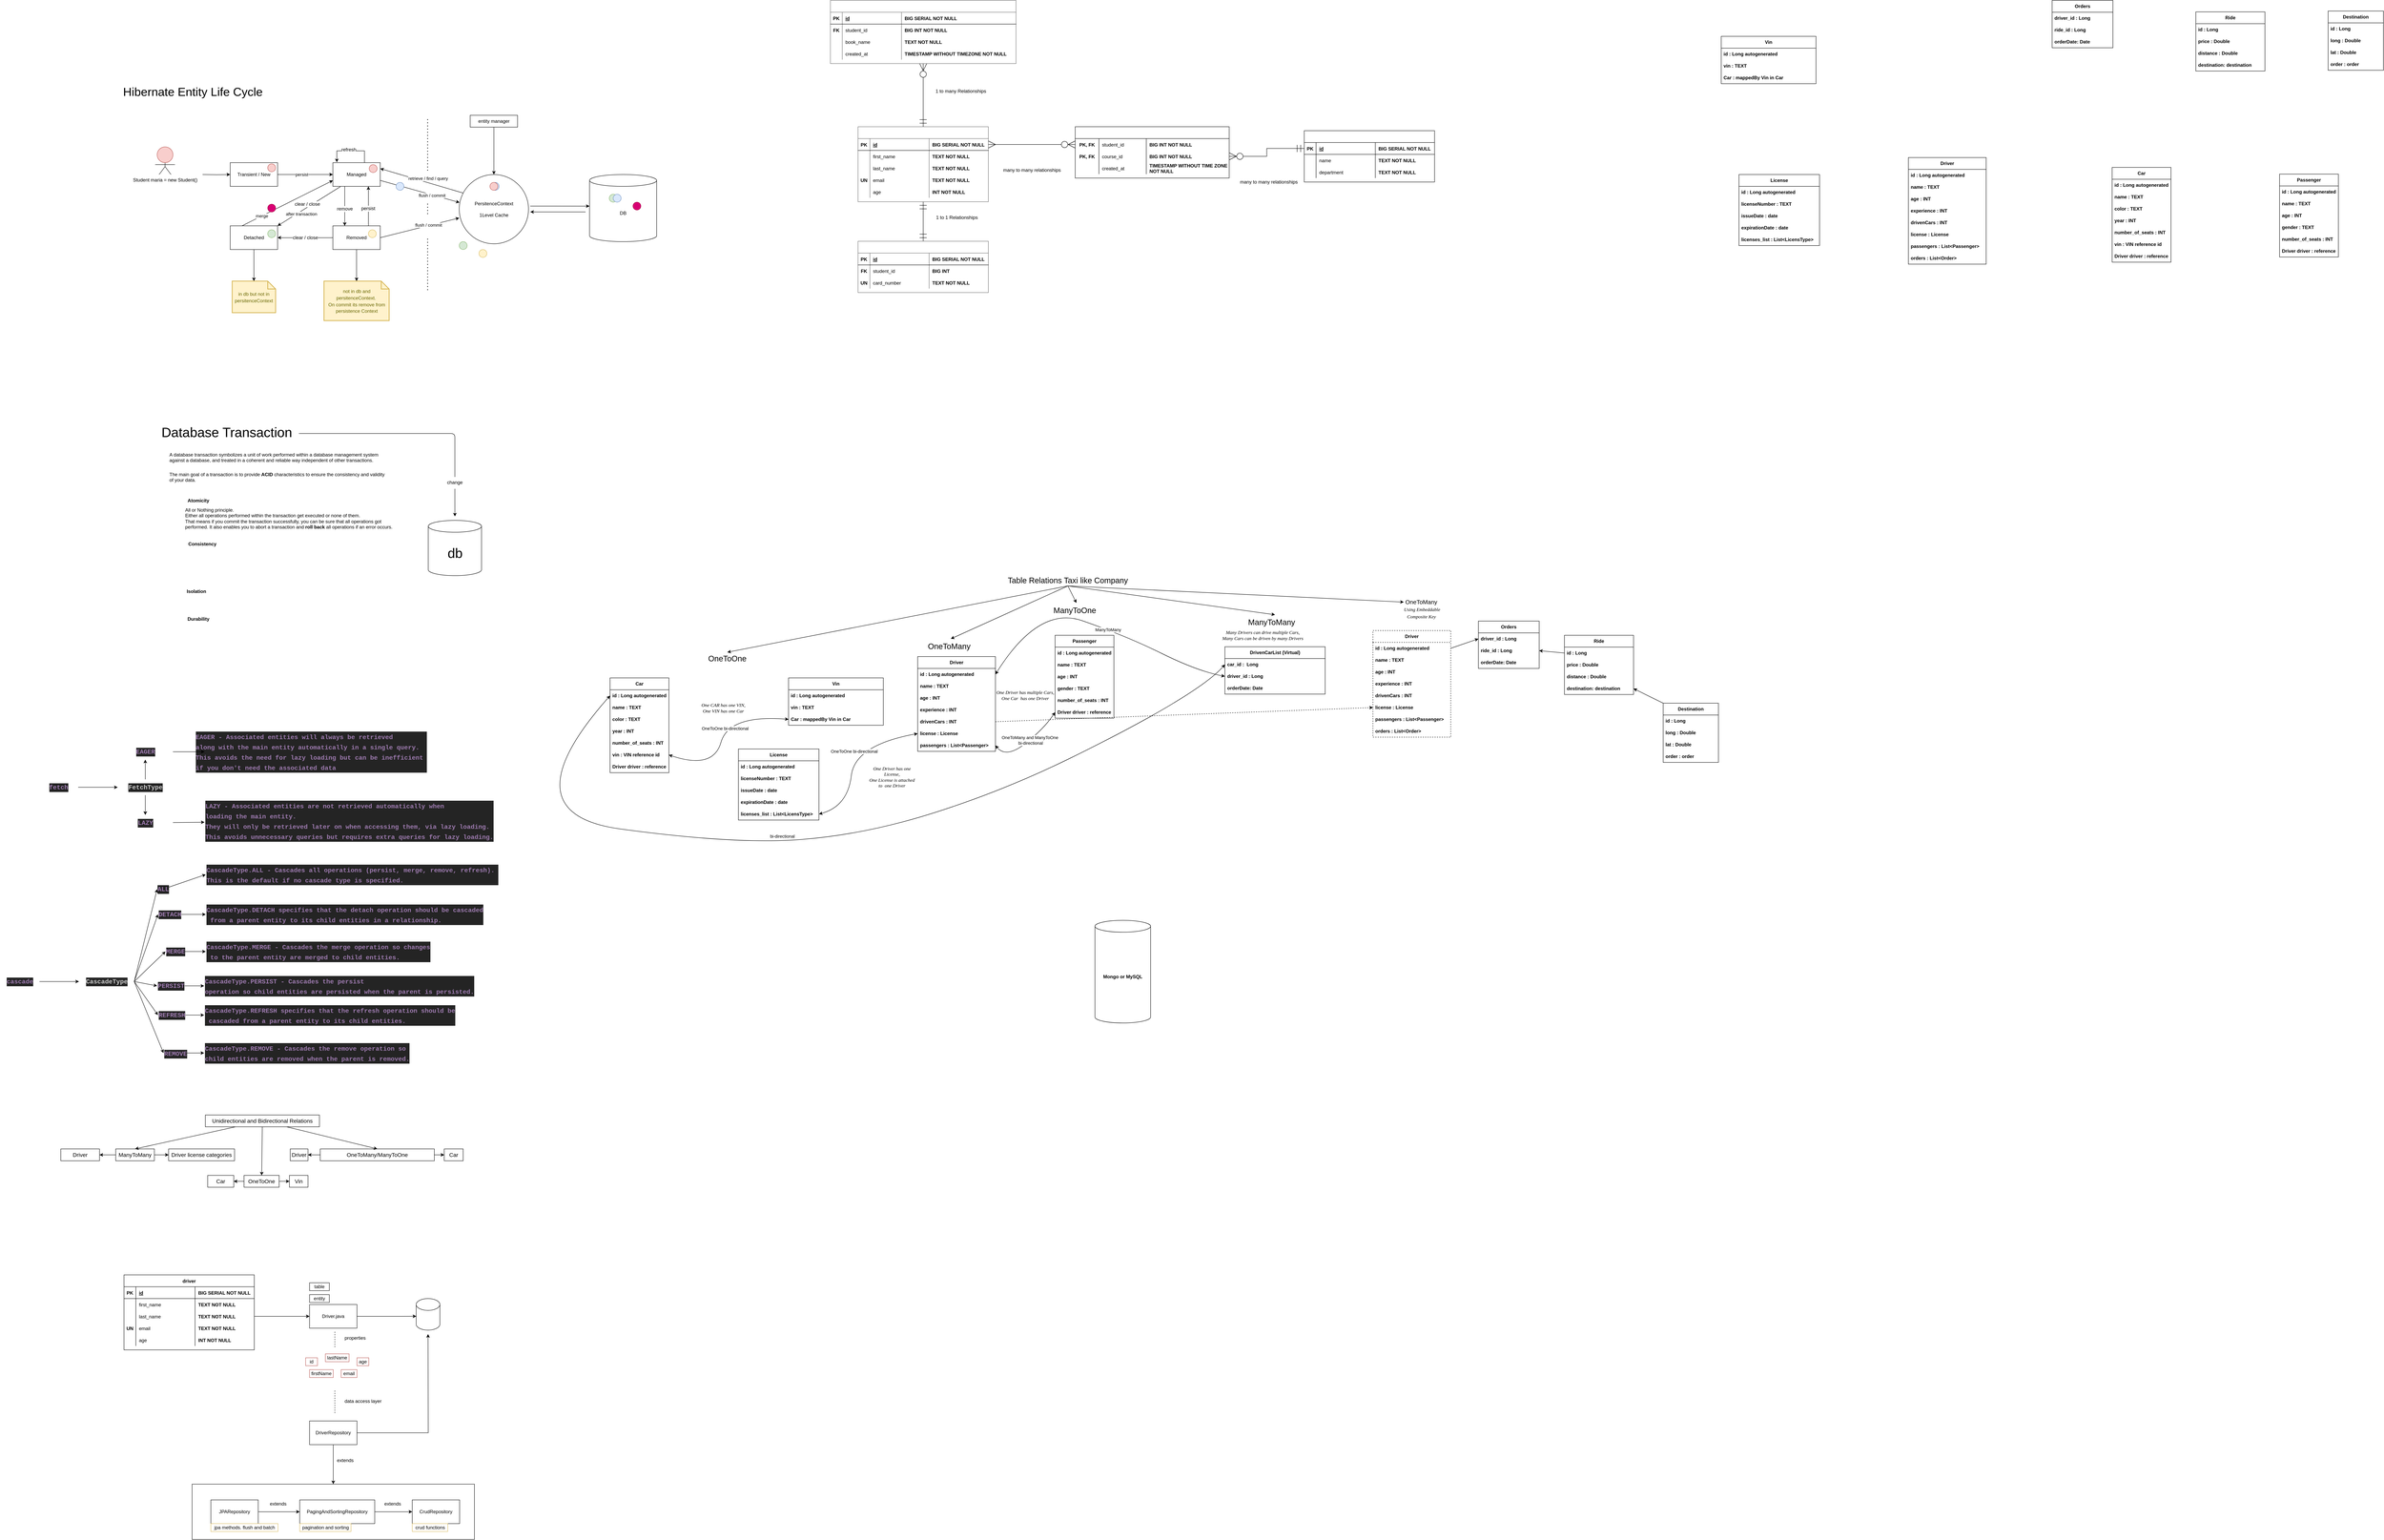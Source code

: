 <mxfile>
    <diagram id="2iBKjBLJWLR9v1AM_TlW" name="Page-1">
        <mxGraphModel dx="4772" dy="3462" grid="0" gridSize="10" guides="1" tooltips="1" connect="1" arrows="1" fold="1" page="0" pageScale="1" pageWidth="850" pageHeight="1100" math="0" shadow="0">
            <root>
                <mxCell id="0"/>
                <mxCell id="1" parent="0"/>
                <mxCell id="46" value="Mongo or MySQL" style="shape=cylinder3;whiteSpace=wrap;html=1;boundedLbl=1;backgroundOutline=1;size=15;fontStyle=1" parent="1" vertex="1">
                    <mxGeometry x="645" y="17" width="141" height="260" as="geometry"/>
                </mxCell>
                <mxCell id="94" style="edgeStyle=none;html=1;exitX=0.5;exitY=1;exitDx=0;exitDy=0;entryX=0.5;entryY=0;entryDx=0;entryDy=0;fontSize=12;fontColor=default;labelBorderColor=default;" parent="1" source="81" target="82" edge="1">
                    <mxGeometry relative="1" as="geometry"/>
                </mxCell>
                <mxCell id="96" style="edgeStyle=none;html=1;exitX=0.5;exitY=1;exitDx=0;exitDy=0;entryX=0.5;entryY=0;entryDx=0;entryDy=0;labelBorderColor=default;" parent="1" source="81" target="83" edge="1">
                    <mxGeometry relative="1" as="geometry"/>
                </mxCell>
                <mxCell id="97" style="edgeStyle=none;html=1;exitX=0.5;exitY=1;exitDx=0;exitDy=0;entryX=0.5;entryY=0;entryDx=0;entryDy=0;labelBorderColor=default;" parent="1" source="81" target="84" edge="1">
                    <mxGeometry relative="1" as="geometry"/>
                </mxCell>
                <mxCell id="286" style="edgeStyle=none;html=1;exitX=0.5;exitY=1;exitDx=0;exitDy=0;entryX=0.5;entryY=0;entryDx=0;entryDy=0;fontSize=12;" parent="1" source="81" target="285" edge="1">
                    <mxGeometry relative="1" as="geometry"/>
                </mxCell>
                <mxCell id="336" style="edgeStyle=none;html=1;exitX=0.5;exitY=1;exitDx=0;exitDy=0;entryX=0.5;entryY=0;entryDx=0;entryDy=0;" parent="1" source="81" edge="1">
                    <mxGeometry relative="1" as="geometry">
                        <mxPoint x="1427" y="-789" as="targetPoint"/>
                    </mxGeometry>
                </mxCell>
                <mxCell id="81" value="&lt;font style=&quot;font-size: 20px;&quot;&gt;Table Relations Taxi like Company&lt;/font&gt;" style="text;html=1;strokeColor=none;fillColor=none;align=center;verticalAlign=middle;whiteSpace=wrap;rounded=0;" parent="1" vertex="1">
                    <mxGeometry x="280" y="-860" width="593" height="30" as="geometry"/>
                </mxCell>
                <mxCell id="83" value="OneToMany" style="text;whiteSpace=wrap;fontSize=20;" parent="1" vertex="1">
                    <mxGeometry x="220" y="-696" width="120" height="30" as="geometry"/>
                </mxCell>
                <mxCell id="84" value="ManyToOne" style="text;whiteSpace=wrap;fontSize=20;" parent="1" vertex="1">
                    <mxGeometry x="538" y="-787" width="120" height="30" as="geometry"/>
                </mxCell>
                <mxCell id="168" value="" style="group" parent="1" vertex="1" connectable="0">
                    <mxGeometry x="-2030" y="-480" width="1180" height="300" as="geometry"/>
                </mxCell>
                <mxCell id="155" value="&lt;div style=&quot;color: rgb(204, 204, 204); background-color: rgb(36, 36, 36); font-family: &amp;quot;Anonymous Pro&amp;quot;, &amp;quot;Fira Code&amp;quot;, &amp;quot;Cascadia Code&amp;quot;, Consolas, &amp;quot;Courier New&amp;quot;, monospace, &amp;quot;Droid Sans Mono&amp;quot;, &amp;quot;monospace&amp;quot;, monospace; font-size: 16px; line-height: 22px;&quot;&gt;&lt;span style=&quot;color: #9e7bb0;&quot;&gt;fetch&lt;/span&gt;&lt;/div&gt;" style="text;strokeColor=none;fillColor=none;html=1;fontSize=24;fontStyle=1;verticalAlign=middle;align=center;" parent="168" vertex="1">
                    <mxGeometry y="140" width="100" height="40" as="geometry"/>
                </mxCell>
                <mxCell id="157" value="&lt;div style=&quot;color: rgb(204, 204, 204); background-color: rgb(36, 36, 36); font-family: &amp;quot;Anonymous Pro&amp;quot;, &amp;quot;Fira Code&amp;quot;, &amp;quot;Cascadia Code&amp;quot;, Consolas, &amp;quot;Courier New&amp;quot;, monospace, &amp;quot;Droid Sans Mono&amp;quot;, &amp;quot;monospace&amp;quot;, monospace; font-size: 16px; line-height: 22px;&quot;&gt;FetchType&lt;/div&gt;" style="text;strokeColor=none;fillColor=none;html=1;fontSize=24;fontStyle=1;verticalAlign=middle;align=center;" parent="168" vertex="1">
                    <mxGeometry x="200" y="140" width="140" height="40" as="geometry"/>
                </mxCell>
                <mxCell id="158" value="" style="edgeStyle=none;curved=1;html=1;strokeColor=default;startArrow=none;startFill=0;labelBorderColor=default;" parent="168" source="155" target="157" edge="1">
                    <mxGeometry relative="1" as="geometry"/>
                </mxCell>
                <mxCell id="159" value="&lt;div style=&quot;color: rgb(204, 204, 204); background-color: rgb(36, 36, 36); font-family: &amp;quot;Anonymous Pro&amp;quot;, &amp;quot;Fira Code&amp;quot;, &amp;quot;Cascadia Code&amp;quot;, Consolas, &amp;quot;Courier New&amp;quot;, monospace, &amp;quot;Droid Sans Mono&amp;quot;, &amp;quot;monospace&amp;quot;, monospace; font-size: 16px; line-height: 22px;&quot;&gt;&lt;span style=&quot;color: #9e7bb0;&quot;&gt;LAZY&lt;/span&gt;&lt;/div&gt;" style="text;strokeColor=none;fillColor=none;html=1;fontSize=24;fontStyle=1;verticalAlign=middle;align=center;" parent="168" vertex="1">
                    <mxGeometry x="200" y="230" width="140" height="40" as="geometry"/>
                </mxCell>
                <mxCell id="160" value="" style="edgeStyle=none;curved=1;html=1;strokeColor=default;startArrow=none;startFill=0;labelBorderColor=default;" parent="168" source="157" target="159" edge="1">
                    <mxGeometry relative="1" as="geometry"/>
                </mxCell>
                <mxCell id="161" value="" style="edgeStyle=none;curved=1;html=1;strokeColor=default;startArrow=none;startFill=0;labelBorderColor=default;" parent="168" source="157" target="159" edge="1">
                    <mxGeometry relative="1" as="geometry"/>
                </mxCell>
                <mxCell id="162" value="&lt;div style=&quot;color: rgb(204, 204, 204); background-color: rgb(36, 36, 36); font-family: &amp;quot;Anonymous Pro&amp;quot;, &amp;quot;Fira Code&amp;quot;, &amp;quot;Cascadia Code&amp;quot;, Consolas, &amp;quot;Courier New&amp;quot;, monospace, &amp;quot;Droid Sans Mono&amp;quot;, &amp;quot;monospace&amp;quot;, monospace; font-size: 16px; line-height: 22px;&quot;&gt;&lt;div style=&quot;line-height: 22px;&quot;&gt;&lt;span style=&quot;color: #9e7bb0;&quot;&gt;EAGER&lt;/span&gt;&lt;/div&gt;&lt;/div&gt;" style="text;strokeColor=none;fillColor=none;html=1;fontSize=24;fontStyle=1;verticalAlign=middle;align=center;" parent="168" vertex="1">
                    <mxGeometry x="200" y="50" width="140" height="40" as="geometry"/>
                </mxCell>
                <mxCell id="163" value="" style="edgeStyle=none;curved=1;html=1;strokeColor=default;startArrow=none;startFill=0;labelBorderColor=default;" parent="168" source="157" target="162" edge="1">
                    <mxGeometry relative="1" as="geometry"/>
                </mxCell>
                <mxCell id="164" value="&lt;div style=&quot;background-color: rgb(36, 36, 36); line-height: 22px;&quot;&gt;&lt;div style=&quot;text-align: left; line-height: 22px;&quot;&gt;&lt;font face=&quot;Anonymous Pro, Fira Code, Cascadia Code, Consolas, Courier New, monospace, Droid Sans Mono, monospace, monospace&quot; color=&quot;#9e7bb0&quot;&gt;&lt;span style=&quot;font-size: 16px;&quot;&gt;EAGER - Associated entities will always be retrieved&lt;/span&gt;&lt;/font&gt;&lt;/div&gt;&lt;div style=&quot;text-align: left; line-height: 22px;&quot;&gt;&lt;font face=&quot;Anonymous Pro, Fira Code, Cascadia Code, Consolas, Courier New, monospace, Droid Sans Mono, monospace, monospace&quot; color=&quot;#9e7bb0&quot;&gt;&lt;span style=&quot;font-size: 16px;&quot;&gt;along with the main entity automatically in a single query.&amp;nbsp;&lt;/span&gt;&lt;/font&gt;&lt;/div&gt;&lt;div style=&quot;text-align: left; line-height: 22px;&quot;&gt;&lt;font face=&quot;Anonymous Pro, Fira Code, Cascadia Code, Consolas, Courier New, monospace, Droid Sans Mono, monospace, monospace&quot; color=&quot;#9e7bb0&quot;&gt;&lt;span style=&quot;font-size: 16px;&quot;&gt;This avoids the need for lazy loading but can be inefficient&amp;nbsp;&lt;/span&gt;&lt;/font&gt;&lt;/div&gt;&lt;div style=&quot;text-align: left; line-height: 22px;&quot;&gt;&lt;font face=&quot;Anonymous Pro, Fira Code, Cascadia Code, Consolas, Courier New, monospace, Droid Sans Mono, monospace, monospace&quot; color=&quot;#9e7bb0&quot;&gt;&lt;span style=&quot;font-size: 16px;&quot;&gt;if you don't need the associated data&lt;/span&gt;&lt;/font&gt;&lt;br&gt;&lt;/div&gt;&lt;/div&gt;" style="text;strokeColor=none;fillColor=none;html=1;fontSize=24;fontStyle=1;verticalAlign=middle;align=center;" parent="168" vertex="1">
                    <mxGeometry x="420" width="540" height="140" as="geometry"/>
                </mxCell>
                <mxCell id="165" value="" style="edgeStyle=none;curved=1;html=1;strokeColor=default;startArrow=none;startFill=0;labelBorderColor=default;" parent="168" source="162" target="164" edge="1">
                    <mxGeometry relative="1" as="geometry"/>
                </mxCell>
                <mxCell id="166" value="&lt;div style=&quot;background-color: rgb(36, 36, 36); line-height: 22px;&quot;&gt;&lt;font face=&quot;Anonymous Pro, Fira Code, Cascadia Code, Consolas, Courier New, monospace, Droid Sans Mono, monospace, monospace&quot; color=&quot;#9e7bb0&quot;&gt;&lt;span style=&quot;font-size: 16px;&quot;&gt;LAZY - Associated entities are not retrieved automatically when&lt;/span&gt;&lt;/font&gt;&lt;/div&gt;&lt;div style=&quot;background-color: rgb(36, 36, 36); line-height: 22px;&quot;&gt;&lt;span style=&quot;font-size: 16px; color: rgb(158, 123, 176); font-family: &amp;quot;Anonymous Pro&amp;quot;, &amp;quot;Fira Code&amp;quot;, &amp;quot;Cascadia Code&amp;quot;, Consolas, &amp;quot;Courier New&amp;quot;, monospace, &amp;quot;Droid Sans Mono&amp;quot;, monospace, monospace;&quot;&gt;loading the main entity.&lt;/span&gt;&lt;/div&gt;&lt;div style=&quot;background-color: rgb(36, 36, 36); line-height: 22px;&quot;&gt;&lt;font face=&quot;Anonymous Pro, Fira Code, Cascadia Code, Consolas, Courier New, monospace, Droid Sans Mono, monospace, monospace&quot; color=&quot;#9e7bb0&quot;&gt;&lt;span style=&quot;font-size: 16px;&quot;&gt;They will only be retrieved later on when accessing them, via lazy loading.&lt;/span&gt;&lt;/font&gt;&lt;/div&gt;&lt;div style=&quot;background-color: rgb(36, 36, 36); line-height: 22px;&quot;&gt;&lt;font face=&quot;Anonymous Pro, Fira Code, Cascadia Code, Consolas, Courier New, monospace, Droid Sans Mono, monospace, monospace&quot; color=&quot;#9e7bb0&quot;&gt;&lt;span style=&quot;font-size: 16px;&quot;&gt;This avoids unnecessary queries but requires extra queries for lazy loading.&lt;/span&gt;&lt;/font&gt;&lt;br&gt;&lt;/div&gt;" style="text;strokeColor=none;fillColor=none;html=1;fontSize=24;fontStyle=1;verticalAlign=middle;align=left;fontFamily=Tahoma;" parent="168" vertex="1">
                    <mxGeometry x="420" y="190" width="760" height="110" as="geometry"/>
                </mxCell>
                <mxCell id="167" value="" style="edgeStyle=none;curved=1;html=1;strokeColor=default;fontFamily=Tahoma;startArrow=none;startFill=0;labelBorderColor=default;" parent="168" source="159" target="166" edge="1">
                    <mxGeometry relative="1" as="geometry"/>
                </mxCell>
                <mxCell id="187" value="&lt;div style=&quot;background-color: rgb(36, 36, 36); line-height: 22px;&quot;&gt;&lt;div style=&quot;line-height: 22px;&quot;&gt;&lt;font face=&quot;Anonymous Pro, Fira Code, Cascadia Code, Consolas, Courier New, monospace, Droid Sans Mono, monospace, monospace&quot; color=&quot;#9e7bb0&quot;&gt;&lt;span style=&quot;font-size: 16px;&quot;&gt;CascadeType.ALL - Cascades all operations (persist, merge, remove, refresh).&amp;nbsp;&lt;/span&gt;&lt;/font&gt;&lt;/div&gt;&lt;div style=&quot;line-height: 22px;&quot;&gt;&lt;font face=&quot;Anonymous Pro, Fira Code, Cascadia Code, Consolas, Courier New, monospace, Droid Sans Mono, monospace, monospace&quot; color=&quot;#9e7bb0&quot;&gt;&lt;span style=&quot;font-size: 16px;&quot;&gt;This is the default if no cascade type is specified.&lt;/span&gt;&lt;/font&gt;&lt;br&gt;&lt;/div&gt;&lt;/div&gt;" style="text;strokeColor=none;fillColor=none;html=1;fontSize=24;fontStyle=1;verticalAlign=middle;align=left;fontFamily=Tahoma;" parent="1" vertex="1">
                    <mxGeometry x="-1607" y="-138" width="675" height="78" as="geometry"/>
                </mxCell>
                <mxCell id="188" value="" style="edgeStyle=none;curved=1;html=1;strokeColor=default;fontFamily=Tahoma;startArrow=none;startFill=0;entryX=0;entryY=0.5;entryDx=0;entryDy=0;labelBorderColor=default;" parent="1" source="173" target="187" edge="1">
                    <mxGeometry relative="1" as="geometry"/>
                </mxCell>
                <mxCell id="171" value="&lt;div style=&quot;color: rgb(204, 204, 204); background-color: rgb(36, 36, 36); font-family: &amp;quot;Anonymous Pro&amp;quot;, &amp;quot;Fira Code&amp;quot;, &amp;quot;Cascadia Code&amp;quot;, Consolas, &amp;quot;Courier New&amp;quot;, monospace, &amp;quot;Droid Sans Mono&amp;quot;, &amp;quot;monospace&amp;quot;, monospace; font-size: 16px; line-height: 22px;&quot;&gt;&lt;div style=&quot;line-height: 22px;&quot;&gt;CascadeType&lt;/div&gt;&lt;/div&gt;" style="text;strokeColor=none;fillColor=none;html=1;fontSize=24;fontStyle=1;verticalAlign=middle;align=center;" parent="1" vertex="1">
                    <mxGeometry x="-1928" y="152" width="140" height="40" as="geometry"/>
                </mxCell>
                <mxCell id="172" value="&lt;div style=&quot;color: rgb(204, 204, 204); background-color: rgb(36, 36, 36); font-family: &amp;quot;Anonymous Pro&amp;quot;, &amp;quot;Fira Code&amp;quot;, &amp;quot;Cascadia Code&amp;quot;, Consolas, &amp;quot;Courier New&amp;quot;, monospace, &amp;quot;Droid Sans Mono&amp;quot;, &amp;quot;monospace&amp;quot;, monospace; font-size: 16px; line-height: 22px;&quot;&gt;&lt;div style=&quot;line-height: 22px;&quot;&gt;&lt;span style=&quot;color: #9e7bb0;&quot;&gt;MERGE&lt;/span&gt;&lt;/div&gt;&lt;/div&gt;" style="text;strokeColor=none;fillColor=none;html=1;fontSize=24;fontStyle=1;verticalAlign=middle;align=center;" parent="1" vertex="1">
                    <mxGeometry x="-1709" y="76" width="50" height="40" as="geometry"/>
                </mxCell>
                <mxCell id="182" style="edgeStyle=none;curved=1;html=1;exitX=1;exitY=0.5;exitDx=0;exitDy=0;entryX=0;entryY=0.5;entryDx=0;entryDy=0;strokeColor=default;fontFamily=Tahoma;startArrow=none;startFill=0;labelBorderColor=default;" parent="1" source="171" target="172" edge="1">
                    <mxGeometry relative="1" as="geometry"/>
                </mxCell>
                <mxCell id="173" value="&lt;div style=&quot;color: rgb(204, 204, 204); background-color: rgb(36, 36, 36); font-family: &amp;quot;Anonymous Pro&amp;quot;, &amp;quot;Fira Code&amp;quot;, &amp;quot;Cascadia Code&amp;quot;, Consolas, &amp;quot;Courier New&amp;quot;, monospace, &amp;quot;Droid Sans Mono&amp;quot;, &amp;quot;monospace&amp;quot;, monospace; font-size: 16px; line-height: 22px;&quot;&gt;&lt;div style=&quot;line-height: 22px;&quot;&gt;&lt;span style=&quot;color: #9e7bb0;&quot;&gt;ALL&lt;/span&gt;&lt;/div&gt;&lt;/div&gt;" style="text;strokeColor=none;fillColor=none;html=1;fontSize=24;fontStyle=1;verticalAlign=middle;align=center;" parent="1" vertex="1">
                    <mxGeometry x="-1730" y="-82" width="30" height="40" as="geometry"/>
                </mxCell>
                <mxCell id="180" style="edgeStyle=none;curved=1;html=1;exitX=1;exitY=0.5;exitDx=0;exitDy=0;entryX=0;entryY=0.5;entryDx=0;entryDy=0;strokeColor=default;fontFamily=Tahoma;startArrow=none;startFill=0;labelBorderColor=default;" parent="1" source="171" target="173" edge="1">
                    <mxGeometry relative="1" as="geometry"/>
                </mxCell>
                <mxCell id="174" value="&lt;div style=&quot;color: rgb(204, 204, 204); background-color: rgb(36, 36, 36); font-family: &amp;quot;Anonymous Pro&amp;quot;, &amp;quot;Fira Code&amp;quot;, &amp;quot;Cascadia Code&amp;quot;, Consolas, &amp;quot;Courier New&amp;quot;, monospace, &amp;quot;Droid Sans Mono&amp;quot;, &amp;quot;monospace&amp;quot;, monospace; font-weight: bold; font-size: 16px; line-height: 22px;&quot;&gt;&lt;div&gt;&lt;span style=&quot;color: #9e7bb0;&quot;&gt;DETACH&lt;/span&gt;&lt;/div&gt;&lt;/div&gt;" style="text;strokeColor=none;fillColor=none;html=1;fontSize=24;fontStyle=1;verticalAlign=middle;align=center;fontFamily=Tahoma;" parent="1" vertex="1">
                    <mxGeometry x="-1728" y="-18" width="60" height="40" as="geometry"/>
                </mxCell>
                <mxCell id="181" style="edgeStyle=none;curved=1;html=1;exitX=1;exitY=0.5;exitDx=0;exitDy=0;entryX=0;entryY=0.5;entryDx=0;entryDy=0;strokeColor=default;fontFamily=Tahoma;startArrow=none;startFill=0;labelBorderColor=default;" parent="1" source="171" target="174" edge="1">
                    <mxGeometry relative="1" as="geometry"/>
                </mxCell>
                <mxCell id="176" value="&lt;div style=&quot;color: rgb(204, 204, 204); background-color: rgb(36, 36, 36); font-family: &amp;quot;Anonymous Pro&amp;quot;, &amp;quot;Fira Code&amp;quot;, &amp;quot;Cascadia Code&amp;quot;, Consolas, &amp;quot;Courier New&amp;quot;, monospace, &amp;quot;Droid Sans Mono&amp;quot;, &amp;quot;monospace&amp;quot;, monospace; font-size: 16px; line-height: 22px;&quot;&gt;&lt;div style=&quot;line-height: 22px;&quot;&gt;&lt;div style=&quot;line-height: 22px;&quot;&gt;&lt;span style=&quot;color: #9e7bb0;&quot;&gt;PERSIST&lt;/span&gt;&lt;/div&gt;&lt;/div&gt;&lt;/div&gt;" style="text;strokeColor=none;fillColor=none;html=1;fontSize=24;fontStyle=1;verticalAlign=middle;align=center;fontFamily=Tahoma;" parent="1" vertex="1">
                    <mxGeometry x="-1730" y="163" width="70" height="40" as="geometry"/>
                </mxCell>
                <mxCell id="183" style="edgeStyle=none;curved=1;html=1;exitX=1;exitY=0.5;exitDx=0;exitDy=0;entryX=0;entryY=0.5;entryDx=0;entryDy=0;strokeColor=default;fontFamily=Tahoma;startArrow=none;startFill=0;labelBorderColor=default;" parent="1" source="171" target="176" edge="1">
                    <mxGeometry relative="1" as="geometry"/>
                </mxCell>
                <mxCell id="178" value="&lt;div style=&quot;color: rgb(204, 204, 204); background-color: rgb(36, 36, 36); font-family: &amp;quot;Anonymous Pro&amp;quot;, &amp;quot;Fira Code&amp;quot;, &amp;quot;Cascadia Code&amp;quot;, Consolas, &amp;quot;Courier New&amp;quot;, monospace, &amp;quot;Droid Sans Mono&amp;quot;, &amp;quot;monospace&amp;quot;, monospace; font-size: 16px; line-height: 22px;&quot;&gt;&lt;div style=&quot;line-height: 22px;&quot;&gt;&lt;div style=&quot;line-height: 22px;&quot;&gt;&lt;div style=&quot;line-height: 22px;&quot;&gt;&lt;span style=&quot;color: #9e7bb0;&quot;&gt;REFRESH&lt;/span&gt;&lt;/div&gt;&lt;/div&gt;&lt;/div&gt;&lt;/div&gt;" style="text;strokeColor=none;fillColor=none;html=1;fontSize=24;fontStyle=1;verticalAlign=middle;align=center;fontFamily=Tahoma;" parent="1" vertex="1">
                    <mxGeometry x="-1728" y="237" width="70" height="40" as="geometry"/>
                </mxCell>
                <mxCell id="184" style="edgeStyle=none;curved=1;html=1;exitX=1;exitY=0.5;exitDx=0;exitDy=0;entryX=0;entryY=0.5;entryDx=0;entryDy=0;strokeColor=default;fontFamily=Tahoma;startArrow=none;startFill=0;labelBorderColor=default;" parent="1" source="171" target="178" edge="1">
                    <mxGeometry relative="1" as="geometry"/>
                </mxCell>
                <mxCell id="179" value="&lt;div style=&quot;color: rgb(204, 204, 204); background-color: rgb(36, 36, 36); font-family: &amp;quot;Anonymous Pro&amp;quot;, &amp;quot;Fira Code&amp;quot;, &amp;quot;Cascadia Code&amp;quot;, Consolas, &amp;quot;Courier New&amp;quot;, monospace, &amp;quot;Droid Sans Mono&amp;quot;, &amp;quot;monospace&amp;quot;, monospace; font-weight: bold; font-size: 16px; line-height: 22px;&quot;&gt;&lt;div&gt;&lt;span style=&quot;color: #9e7bb0;&quot;&gt;REMOVE&lt;/span&gt;&lt;/div&gt;&lt;/div&gt;" style="text;whiteSpace=wrap;html=1;fontFamily=Tahoma;" parent="1" vertex="1">
                    <mxGeometry x="-1714" y="338" width="60" height="30" as="geometry"/>
                </mxCell>
                <mxCell id="185" style="edgeStyle=none;curved=1;html=1;exitX=1;exitY=0.5;exitDx=0;exitDy=0;entryX=0;entryY=0.5;entryDx=0;entryDy=0;strokeColor=default;fontFamily=Tahoma;startArrow=none;startFill=0;labelBorderColor=default;" parent="1" source="171" target="179" edge="1">
                    <mxGeometry relative="1" as="geometry"/>
                </mxCell>
                <mxCell id="198" value="&lt;div style=&quot;background-color: rgb(36, 36, 36); line-height: 22px;&quot;&gt;&lt;div style=&quot;line-height: 22px;&quot;&gt;&lt;font face=&quot;Anonymous Pro, Fira Code, Cascadia Code, Consolas, Courier New, monospace, Droid Sans Mono, monospace, monospace&quot; color=&quot;#9e7bb0&quot;&gt;&lt;span style=&quot;font-size: 16px;&quot;&gt;CascadeType.PERSIST - Cascades the persist&lt;/span&gt;&lt;/font&gt;&lt;/div&gt;&lt;div style=&quot;line-height: 22px;&quot;&gt;&lt;font face=&quot;Anonymous Pro, Fira Code, Cascadia Code, Consolas, Courier New, monospace, Droid Sans Mono, monospace, monospace&quot; color=&quot;#9e7bb0&quot;&gt;&lt;span style=&quot;font-size: 16px;&quot;&gt;operation so child entities are persisted when the parent is persisted.&lt;/span&gt;&lt;/font&gt;&lt;br&gt;&lt;/div&gt;&lt;/div&gt;" style="text;strokeColor=none;fillColor=none;html=1;fontSize=24;fontStyle=1;verticalAlign=middle;align=left;fontFamily=Tahoma;" parent="1" vertex="1">
                    <mxGeometry x="-1611" y="144" width="630" height="78" as="geometry"/>
                </mxCell>
                <mxCell id="197" style="edgeStyle=none;curved=1;html=1;exitX=1;exitY=0.5;exitDx=0;exitDy=0;entryX=0;entryY=0.5;entryDx=0;entryDy=0;strokeColor=default;fontFamily=Tahoma;startArrow=none;startFill=0;labelBorderColor=default;" parent="1" source="176" target="198" edge="1">
                    <mxGeometry relative="1" as="geometry">
                        <mxPoint x="-1601" y="287" as="targetPoint"/>
                    </mxGeometry>
                </mxCell>
                <mxCell id="199" value="&lt;div style=&quot;background-color: rgb(36, 36, 36); line-height: 22px;&quot;&gt;&lt;div style=&quot;line-height: 22px;&quot;&gt;&lt;font face=&quot;Anonymous Pro, Fira Code, Cascadia Code, Consolas, Courier New, monospace, Droid Sans Mono, monospace, monospace&quot; color=&quot;#9e7bb0&quot;&gt;&lt;span style=&quot;font-size: 16px;&quot;&gt;CascadeType.MERGE - Cascades the merge operation so changes&lt;/span&gt;&lt;/font&gt;&lt;/div&gt;&lt;div style=&quot;line-height: 22px;&quot;&gt;&lt;font face=&quot;Anonymous Pro, Fira Code, Cascadia Code, Consolas, Courier New, monospace, Droid Sans Mono, monospace, monospace&quot; color=&quot;#9e7bb0&quot;&gt;&lt;span style=&quot;font-size: 16px;&quot;&gt;&amp;nbsp;to the parent entity are merged to child entities.&lt;/span&gt;&lt;/font&gt;&lt;br&gt;&lt;/div&gt;&lt;/div&gt;" style="text;strokeColor=none;fillColor=none;html=1;fontSize=24;fontStyle=1;verticalAlign=middle;align=left;fontFamily=Tahoma;" parent="1" vertex="1">
                    <mxGeometry x="-1607" y="57" width="515" height="78" as="geometry"/>
                </mxCell>
                <mxCell id="201" style="edgeStyle=none;curved=1;html=1;exitX=1;exitY=0.5;exitDx=0;exitDy=0;entryX=0;entryY=0.5;entryDx=0;entryDy=0;strokeColor=default;fontFamily=Tahoma;startArrow=none;startFill=0;labelBorderColor=default;" parent="1" source="172" target="199" edge="1">
                    <mxGeometry relative="1" as="geometry"/>
                </mxCell>
                <mxCell id="200" value="&lt;div style=&quot;background-color: rgb(36, 36, 36); line-height: 22px;&quot;&gt;&lt;div style=&quot;line-height: 22px;&quot;&gt;&lt;font face=&quot;Anonymous Pro, Fira Code, Cascadia Code, Consolas, Courier New, monospace, Droid Sans Mono, monospace, monospace&quot; color=&quot;#9e7bb0&quot;&gt;&lt;span style=&quot;font-size: 16px;&quot;&gt;CascadeType.REMOVE - Cascades the remove operation so&lt;/span&gt;&lt;/font&gt;&lt;/div&gt;&lt;div style=&quot;line-height: 22px;&quot;&gt;&lt;font face=&quot;Anonymous Pro, Fira Code, Cascadia Code, Consolas, Courier New, monospace, Droid Sans Mono, monospace, monospace&quot; color=&quot;#9e7bb0&quot;&gt;&lt;span style=&quot;font-size: 16px;&quot;&gt;child entities are removed when the parent is removed.&lt;/span&gt;&lt;/font&gt;&lt;br&gt;&lt;/div&gt;&lt;/div&gt;" style="text;strokeColor=none;fillColor=none;html=1;fontSize=24;fontStyle=1;verticalAlign=middle;align=left;fontFamily=Tahoma;" parent="1" vertex="1">
                    <mxGeometry x="-1611" y="314" width="481" height="78" as="geometry"/>
                </mxCell>
                <mxCell id="202" style="edgeStyle=none;curved=1;html=1;exitX=1;exitY=0.5;exitDx=0;exitDy=0;entryX=0;entryY=0.5;entryDx=0;entryDy=0;strokeColor=default;fontFamily=Tahoma;startArrow=none;startFill=0;labelBorderColor=default;" parent="1" source="179" target="200" edge="1">
                    <mxGeometry relative="1" as="geometry"/>
                </mxCell>
                <mxCell id="206" style="edgeStyle=none;curved=1;html=1;exitX=1;exitY=0.5;exitDx=0;exitDy=0;strokeColor=default;fontFamily=Tahoma;startArrow=none;startFill=0;entryX=0;entryY=0.5;entryDx=0;entryDy=0;labelBorderColor=default;" parent="1" source="178" target="205" edge="1">
                    <mxGeometry relative="1" as="geometry">
                        <mxPoint x="516.0" y="275.5" as="targetPoint"/>
                    </mxGeometry>
                </mxCell>
                <mxCell id="203" value="&lt;div style=&quot;background-color: rgb(36, 36, 36); line-height: 22px;&quot;&gt;&lt;div style=&quot;line-height: 22px;&quot;&gt;&lt;font face=&quot;Anonymous Pro, Fira Code, Cascadia Code, Consolas, Courier New, monospace, Droid Sans Mono, monospace, monospace&quot; color=&quot;#9e7bb0&quot;&gt;&lt;span style=&quot;font-size: 16px;&quot;&gt;CascadeType.DETACH specifies that the detach operation should be cascaded&lt;/span&gt;&lt;/font&gt;&lt;/div&gt;&lt;div style=&quot;line-height: 22px;&quot;&gt;&lt;font face=&quot;Anonymous Pro, Fira Code, Cascadia Code, Consolas, Courier New, monospace, Droid Sans Mono, monospace, monospace&quot; color=&quot;#9e7bb0&quot;&gt;&lt;span style=&quot;font-size: 16px;&quot;&gt;&amp;nbsp;from a parent entity to its child entities in a relationship.&lt;/span&gt;&lt;/font&gt;&lt;br&gt;&lt;/div&gt;&lt;/div&gt;" style="text;strokeColor=none;fillColor=none;html=1;fontSize=24;fontStyle=1;verticalAlign=middle;align=left;fontFamily=Tahoma;" parent="1" vertex="1">
                    <mxGeometry x="-1607" y="-37" width="647" height="78" as="geometry"/>
                </mxCell>
                <mxCell id="204" style="edgeStyle=none;curved=1;html=1;exitX=1;exitY=0.5;exitDx=0;exitDy=0;entryX=0;entryY=0.5;entryDx=0;entryDy=0;strokeColor=default;fontFamily=Tahoma;startArrow=none;startFill=0;labelBorderColor=default;" parent="1" source="174" target="203" edge="1">
                    <mxGeometry relative="1" as="geometry"/>
                </mxCell>
                <mxCell id="186" style="edgeStyle=none;curved=1;html=1;exitX=1;exitY=0.5;exitDx=0;exitDy=0;entryX=0;entryY=0.5;entryDx=0;entryDy=0;strokeColor=default;fontFamily=Tahoma;startArrow=none;startFill=0;labelBorderColor=default;" parent="1" source="170" target="171" edge="1">
                    <mxGeometry relative="1" as="geometry"/>
                </mxCell>
                <mxCell id="170" value="&lt;div style=&quot;color: rgb(204, 204, 204); background-color: rgb(36, 36, 36); font-family: &amp;quot;Anonymous Pro&amp;quot;, &amp;quot;Fira Code&amp;quot;, &amp;quot;Cascadia Code&amp;quot;, Consolas, &amp;quot;Courier New&amp;quot;, monospace, &amp;quot;Droid Sans Mono&amp;quot;, &amp;quot;monospace&amp;quot;, monospace; font-size: 16px; line-height: 22px;&quot;&gt;&lt;div style=&quot;line-height: 22px;&quot;&gt;&lt;span style=&quot;color: #9e7bb0;&quot;&gt;cascade&lt;/span&gt;&lt;/div&gt;&lt;/div&gt;" style="text;strokeColor=none;fillColor=none;html=1;fontSize=24;fontStyle=1;verticalAlign=middle;align=center;" parent="1" vertex="1">
                    <mxGeometry x="-2128" y="152" width="100" height="40" as="geometry"/>
                </mxCell>
                <mxCell id="205" value="&lt;div style=&quot;background-color: rgb(36, 36, 36); line-height: 22px;&quot;&gt;&lt;div style=&quot;line-height: 22px;&quot;&gt;&lt;font face=&quot;Anonymous Pro, Fira Code, Cascadia Code, Consolas, Courier New, monospace, Droid Sans Mono, monospace, monospace&quot; color=&quot;#9e7bb0&quot;&gt;&lt;span style=&quot;font-size: 16px;&quot;&gt;CascadeType.REFRESH specifies that the refresh operation should be&lt;/span&gt;&lt;/font&gt;&lt;/div&gt;&lt;div style=&quot;line-height: 22px;&quot;&gt;&lt;font face=&quot;Anonymous Pro, Fira Code, Cascadia Code, Consolas, Courier New, monospace, Droid Sans Mono, monospace, monospace&quot; color=&quot;#9e7bb0&quot;&gt;&lt;span style=&quot;font-size: 16px;&quot;&gt;&amp;nbsp;cascaded from a parent entity to its child entities.&lt;/span&gt;&lt;/font&gt;&lt;br&gt;&lt;/div&gt;&lt;/div&gt;" style="text;strokeColor=none;fillColor=none;html=1;fontSize=24;fontStyle=1;verticalAlign=middle;align=left;fontFamily=Tahoma;" parent="1" vertex="1">
                    <mxGeometry x="-1611" y="218" width="583" height="78" as="geometry"/>
                </mxCell>
                <mxCell id="213" value="Driver" style="swimlane;fontStyle=1;childLayout=stackLayout;horizontal=1;startSize=30;horizontalStack=0;resizeParent=1;resizeParentMax=0;resizeLast=0;collapsible=1;marginBottom=0;whiteSpace=wrap;html=1;" parent="1" vertex="1">
                    <mxGeometry x="196" y="-651" width="197" height="240" as="geometry">
                        <mxRectangle x="182" y="-625" width="70" height="30" as="alternateBounds"/>
                    </mxGeometry>
                </mxCell>
                <mxCell id="214" value="&lt;span&gt;id :&lt;/span&gt; Long autogenerated" style="text;strokeColor=none;fillColor=none;align=left;verticalAlign=middle;spacingLeft=4;spacingRight=4;overflow=hidden;points=[[0,0.5],[1,0.5]];portConstraint=eastwest;rotatable=0;whiteSpace=wrap;html=1;fontStyle=1" parent="213" vertex="1">
                    <mxGeometry y="30" width="197" height="30" as="geometry"/>
                </mxCell>
                <mxCell id="215" value="&lt;span&gt;name :&lt;/span&gt; TEXT" style="text;strokeColor=none;fillColor=none;align=left;verticalAlign=middle;spacingLeft=4;spacingRight=4;overflow=hidden;points=[[0,0.5],[1,0.5]];portConstraint=eastwest;rotatable=0;whiteSpace=wrap;html=1;fontStyle=1" parent="213" vertex="1">
                    <mxGeometry y="60" width="197" height="30" as="geometry"/>
                </mxCell>
                <mxCell id="216" value="&lt;span&gt;age :&lt;/span&gt; INT" style="text;strokeColor=none;fillColor=none;align=left;verticalAlign=middle;spacingLeft=4;spacingRight=4;overflow=hidden;points=[[0,0.5],[1,0.5]];portConstraint=eastwest;rotatable=0;whiteSpace=wrap;html=1;fontStyle=1" parent="213" vertex="1">
                    <mxGeometry y="90" width="197" height="30" as="geometry"/>
                </mxCell>
                <mxCell id="217" value="&lt;span&gt;experience :&lt;/span&gt; INT" style="text;strokeColor=none;fillColor=none;align=left;verticalAlign=middle;spacingLeft=4;spacingRight=4;overflow=hidden;points=[[0,0.5],[1,0.5]];portConstraint=eastwest;rotatable=0;whiteSpace=wrap;html=1;fontStyle=1" parent="213" vertex="1">
                    <mxGeometry y="120" width="197" height="30" as="geometry"/>
                </mxCell>
                <mxCell id="294" value="drivenCars : INT" style="text;strokeColor=none;fillColor=none;align=left;verticalAlign=middle;spacingLeft=4;spacingRight=4;overflow=hidden;points=[[0,0.5],[1,0.5]];portConstraint=eastwest;rotatable=0;whiteSpace=wrap;html=1;fontStyle=1" parent="213" vertex="1">
                    <mxGeometry y="150" width="197" height="30" as="geometry"/>
                </mxCell>
                <mxCell id="295" value="license : License" style="text;strokeColor=none;fillColor=none;align=left;verticalAlign=middle;spacingLeft=4;spacingRight=4;overflow=hidden;points=[[0,0.5],[1,0.5]];portConstraint=eastwest;rotatable=0;whiteSpace=wrap;html=1;fontStyle=1" parent="213" vertex="1">
                    <mxGeometry y="180" width="197" height="30" as="geometry"/>
                </mxCell>
                <mxCell id="229" value="passengers : List&amp;lt;Passenger&amp;gt;&amp;nbsp;" style="text;strokeColor=none;fillColor=none;align=left;verticalAlign=middle;spacingLeft=4;spacingRight=4;overflow=hidden;points=[[0,0.5],[1,0.5]];portConstraint=eastwest;rotatable=0;whiteSpace=wrap;html=1;fontStyle=1" parent="213" vertex="1">
                    <mxGeometry y="210" width="197" height="30" as="geometry"/>
                </mxCell>
                <mxCell id="254" value="" style="group" parent="1" vertex="1" connectable="0">
                    <mxGeometry x="-1974" y="510" width="1019" height="183" as="geometry"/>
                </mxCell>
                <mxCell id="230" value="&lt;span style=&quot;font-size: 14px;&quot;&gt;Unidirectional and Bidirectional Relations&lt;/span&gt;" style="text;html=1;strokeColor=default;fillColor=none;align=center;verticalAlign=middle;whiteSpace=wrap;rounded=0;container=0;" parent="254" vertex="1">
                    <mxGeometry x="366" width="289" height="30" as="geometry"/>
                </mxCell>
                <mxCell id="232" value="&lt;font style=&quot;font-size: 14px;&quot;&gt;OneToOne&lt;/font&gt;" style="text;html=1;strokeColor=default;fillColor=none;align=center;verticalAlign=middle;whiteSpace=wrap;rounded=0;fontSize=14;container=0;" parent="254" vertex="1">
                    <mxGeometry x="464" y="153" width="89" height="30" as="geometry"/>
                </mxCell>
                <mxCell id="233" value="" style="edgeStyle=none;html=1;fontSize=14;labelBorderColor=default;" parent="254" source="230" target="232" edge="1">
                    <mxGeometry relative="1" as="geometry"/>
                </mxCell>
                <mxCell id="234" value="&lt;font style=&quot;font-size: 14px;&quot;&gt;Car&lt;/font&gt;" style="text;html=1;strokeColor=default;fillColor=none;align=center;verticalAlign=middle;whiteSpace=wrap;rounded=0;fontSize=14;container=0;" parent="254" vertex="1">
                    <mxGeometry x="372" y="153" width="66" height="30" as="geometry"/>
                </mxCell>
                <mxCell id="235" value="" style="edgeStyle=none;html=1;fontSize=14;labelBorderColor=default;" parent="254" source="232" target="234" edge="1">
                    <mxGeometry relative="1" as="geometry"/>
                </mxCell>
                <mxCell id="237" value="&lt;font style=&quot;font-size: 14px;&quot;&gt;Vin&lt;/font&gt;" style="text;html=1;strokeColor=default;fillColor=none;align=center;verticalAlign=middle;whiteSpace=wrap;rounded=0;fontSize=14;container=0;" parent="254" vertex="1">
                    <mxGeometry x="579" y="153" width="47" height="30" as="geometry"/>
                </mxCell>
                <mxCell id="238" value="" style="edgeStyle=none;html=1;fontSize=14;labelBorderColor=default;" parent="254" source="232" target="237" edge="1">
                    <mxGeometry relative="1" as="geometry"/>
                </mxCell>
                <mxCell id="239" value="&lt;font style=&quot;font-size: 14px;&quot;&gt;OneToMany/ManyToOne&lt;/font&gt;" style="text;html=1;strokeColor=default;fillColor=none;align=center;verticalAlign=middle;whiteSpace=wrap;rounded=0;container=0;" parent="254" vertex="1">
                    <mxGeometry x="657" y="86" width="289" height="30" as="geometry"/>
                </mxCell>
                <mxCell id="240" value="" style="edgeStyle=none;html=1;fontSize=14;labelBorderColor=default;entryX=0.5;entryY=0;entryDx=0;entryDy=0;" parent="254" source="230" target="239" edge="1">
                    <mxGeometry relative="1" as="geometry"/>
                </mxCell>
                <mxCell id="241" value="&lt;font style=&quot;font-size: 14px;&quot;&gt;Driver&lt;/font&gt;" style="text;html=1;strokeColor=default;fillColor=none;align=center;verticalAlign=middle;whiteSpace=wrap;rounded=0;container=0;" parent="254" vertex="1">
                    <mxGeometry x="581" y="86" width="45" height="30" as="geometry"/>
                </mxCell>
                <mxCell id="242" value="" style="edgeStyle=none;html=1;fontSize=14;labelBorderColor=default;" parent="254" source="239" target="241" edge="1">
                    <mxGeometry relative="1" as="geometry"/>
                </mxCell>
                <mxCell id="243" value="&lt;font style=&quot;font-size: 14px;&quot;&gt;Car&lt;/font&gt;" style="text;html=1;strokeColor=default;fillColor=none;align=center;verticalAlign=middle;whiteSpace=wrap;rounded=0;container=0;" parent="254" vertex="1">
                    <mxGeometry x="971" y="86" width="48" height="30" as="geometry"/>
                </mxCell>
                <mxCell id="244" value="" style="edgeStyle=none;html=1;fontSize=14;labelBorderColor=default;" parent="254" source="239" target="243" edge="1">
                    <mxGeometry relative="1" as="geometry"/>
                </mxCell>
                <mxCell id="245" value="&lt;font style=&quot;font-size: 14px;&quot;&gt;ManyToMany&lt;/font&gt;" style="text;html=1;strokeColor=default;fillColor=none;align=center;verticalAlign=middle;whiteSpace=wrap;rounded=0;container=0;" parent="254" vertex="1">
                    <mxGeometry x="139" y="86" width="98" height="30" as="geometry"/>
                </mxCell>
                <mxCell id="246" value="" style="edgeStyle=none;html=1;fontSize=14;labelBorderColor=default;entryX=0.5;entryY=0;entryDx=0;entryDy=0;" parent="254" source="230" target="245" edge="1">
                    <mxGeometry relative="1" as="geometry"/>
                </mxCell>
                <mxCell id="247" value="&lt;font style=&quot;font-size: 14px;&quot;&gt;Driver&lt;/font&gt;" style="text;html=1;strokeColor=default;fillColor=none;align=center;verticalAlign=middle;whiteSpace=wrap;rounded=0;container=0;" parent="254" vertex="1">
                    <mxGeometry y="86" width="98" height="30" as="geometry"/>
                </mxCell>
                <mxCell id="248" value="" style="edgeStyle=none;html=1;fontSize=14;labelBorderColor=default;" parent="254" source="245" target="247" edge="1">
                    <mxGeometry relative="1" as="geometry"/>
                </mxCell>
                <mxCell id="249" value="&lt;font style=&quot;font-size: 14px;&quot;&gt;Driver license categories&lt;/font&gt;" style="text;html=1;strokeColor=default;fillColor=none;align=center;verticalAlign=middle;whiteSpace=wrap;rounded=0;container=0;" parent="254" vertex="1">
                    <mxGeometry x="273" y="86" width="167" height="30" as="geometry"/>
                </mxCell>
                <mxCell id="250" value="" style="edgeStyle=none;html=1;fontSize=14;labelBorderColor=default;" parent="254" source="245" target="249" edge="1">
                    <mxGeometry relative="1" as="geometry"/>
                </mxCell>
                <mxCell id="82" value="OneToOne" style="text;strokeColor=none;fillColor=none;align=center;verticalAlign=middle;rounded=0;fontSize=20;fontColor=default;whiteSpace=wrap;" parent="1" vertex="1">
                    <mxGeometry x="-341" y="-662" width="110" height="30" as="geometry"/>
                </mxCell>
                <mxCell id="142" value="Vin" style="swimlane;fontStyle=1;childLayout=stackLayout;horizontal=1;startSize=30;horizontalStack=0;resizeParent=1;resizeParentMax=0;resizeLast=0;collapsible=1;marginBottom=0;whiteSpace=wrap;html=1;" parent="1" vertex="1">
                    <mxGeometry x="-131" y="-597" width="240" height="120" as="geometry">
                        <mxRectangle x="-131" y="-597" width="60" height="30" as="alternateBounds"/>
                    </mxGeometry>
                </mxCell>
                <mxCell id="143" value="id :&amp;nbsp;&lt;span style=&quot;&quot;&gt;Long autogenerated&lt;/span&gt;" style="text;strokeColor=none;fillColor=none;align=left;verticalAlign=middle;spacingLeft=4;spacingRight=4;overflow=hidden;points=[[0,0.5],[1,0.5]];portConstraint=eastwest;rotatable=0;whiteSpace=wrap;html=1;fontStyle=1" parent="142" vertex="1">
                    <mxGeometry y="30" width="240" height="30" as="geometry"/>
                </mxCell>
                <mxCell id="144" value="vin : &lt;span style=&quot;&quot;&gt;TEXT&lt;/span&gt;" style="text;strokeColor=none;fillColor=none;align=left;verticalAlign=middle;spacingLeft=4;spacingRight=4;overflow=hidden;points=[[0,0.5],[1,0.5]];portConstraint=eastwest;rotatable=0;whiteSpace=wrap;html=1;fontStyle=1" parent="142" vertex="1">
                    <mxGeometry y="60" width="240" height="30" as="geometry"/>
                </mxCell>
                <mxCell id="148" value="&lt;span&gt;Car : &lt;/span&gt;mappedBy Vin in Car" style="text;strokeColor=none;fillColor=none;align=left;verticalAlign=middle;spacingLeft=4;spacingRight=4;overflow=hidden;points=[[0,0.5],[1,0.5]];portConstraint=eastwest;rotatable=0;whiteSpace=wrap;html=1;fontStyle=1" parent="142" vertex="1">
                    <mxGeometry y="90" width="240" height="30" as="geometry"/>
                </mxCell>
                <mxCell id="151" style="html=1;entryX=0;entryY=0.5;entryDx=0;entryDy=0;strokeColor=default;startArrow=classic;startFill=1;curved=1;labelBorderColor=default;exitX=1;exitY=0.5;exitDx=0;exitDy=0;" parent="1" source="302" target="148" edge="1">
                    <mxGeometry relative="1" as="geometry">
                        <mxPoint x="-222.0" y="-484" as="targetPoint"/>
                        <mxPoint x="-412" y="-389" as="sourcePoint"/>
                        <Array as="points">
                            <mxPoint x="-322" y="-364"/>
                            <mxPoint x="-282" y="-504"/>
                        </Array>
                    </mxGeometry>
                </mxCell>
                <mxCell id="152" value="OneToOne bi-directional" style="edgeLabel;html=1;align=center;verticalAlign=middle;resizable=0;points=[];" parent="151" vertex="1" connectable="0">
                    <mxGeometry x="0.098" relative="1" as="geometry">
                        <mxPoint as="offset"/>
                    </mxGeometry>
                </mxCell>
                <mxCell id="211" value="&lt;i&gt;One CAR has one VIN,&lt;br&gt;One VIN has one Car&lt;/i&gt;" style="text;html=1;strokeColor=none;fillColor=none;align=center;verticalAlign=middle;whiteSpace=wrap;rounded=0;fontFamily=Tahoma;" parent="1" vertex="1">
                    <mxGeometry x="-361" y="-556" width="130" height="70" as="geometry"/>
                </mxCell>
                <mxCell id="264" style="html=1;entryX=0;entryY=0.5;entryDx=0;entryDy=0;strokeColor=default;startArrow=classic;startFill=1;curved=1;labelBorderColor=default;exitX=1;exitY=0.5;exitDx=0;exitDy=0;" parent="1" source="229" target="315" edge="1">
                    <mxGeometry relative="1" as="geometry">
                        <mxPoint x="551" y="-471" as="targetPoint"/>
                        <mxPoint x="342" y="-336" as="sourcePoint"/>
                        <Array as="points">
                            <mxPoint x="420" y="-393"/>
                            <mxPoint x="515" y="-467"/>
                        </Array>
                    </mxGeometry>
                </mxCell>
                <mxCell id="265" value="OneToMany and ManyToOne&lt;br&gt;&amp;nbsp;bi-directional" style="edgeLabel;html=1;align=center;verticalAlign=middle;resizable=0;points=[];" parent="264" vertex="1" connectable="0">
                    <mxGeometry x="0.098" relative="1" as="geometry">
                        <mxPoint as="offset"/>
                    </mxGeometry>
                </mxCell>
                <mxCell id="266" value="&lt;i&gt;One Driver has multiple Cars,&lt;br&gt;One Car&amp;nbsp; has one Driver&lt;/i&gt;" style="text;html=1;strokeColor=none;fillColor=none;align=center;verticalAlign=middle;whiteSpace=wrap;rounded=0;fontFamily=Tahoma;" parent="1" vertex="1">
                    <mxGeometry x="393" y="-588" width="151" height="70" as="geometry"/>
                </mxCell>
                <mxCell id="283" value="&lt;i&gt;Many Drivers can drive multiple Cars,&lt;br&gt;Many Cars can be driven by many Drivers&lt;/i&gt;" style="text;html=1;strokeColor=none;fillColor=none;align=center;verticalAlign=middle;whiteSpace=wrap;rounded=0;fontFamily=Tahoma;" parent="1" vertex="1">
                    <mxGeometry x="937" y="-740" width="266" height="70" as="geometry"/>
                </mxCell>
                <mxCell id="285" value="ManyToMany" style="text;whiteSpace=wrap;fontSize=20;" parent="1" vertex="1">
                    <mxGeometry x="1031" y="-757" width="140" height="30" as="geometry"/>
                </mxCell>
                <mxCell id="288" value="License" style="swimlane;fontStyle=1;childLayout=stackLayout;horizontal=1;startSize=30;horizontalStack=0;resizeParent=1;resizeParentMax=0;resizeLast=0;collapsible=1;marginBottom=0;whiteSpace=wrap;html=1;" parent="1" vertex="1">
                    <mxGeometry x="-258" y="-417" width="204" height="180" as="geometry">
                        <mxRectangle x="-258" y="-417" width="80" height="30" as="alternateBounds"/>
                    </mxGeometry>
                </mxCell>
                <mxCell id="289" value="&lt;span&gt;id :&lt;/span&gt; Long autogenerated" style="text;strokeColor=none;fillColor=none;align=left;verticalAlign=middle;spacingLeft=4;spacingRight=4;overflow=hidden;points=[[0,0.5],[1,0.5]];portConstraint=eastwest;rotatable=0;whiteSpace=wrap;html=1;fontStyle=1" parent="288" vertex="1">
                    <mxGeometry y="30" width="204" height="30" as="geometry"/>
                </mxCell>
                <mxCell id="290" value="&lt;span&gt;licenseNumber :&lt;/span&gt; TEXT" style="text;strokeColor=none;fillColor=none;align=left;verticalAlign=middle;spacingLeft=4;spacingRight=4;overflow=hidden;points=[[0,0.5],[1,0.5]];portConstraint=eastwest;rotatable=0;whiteSpace=wrap;html=1;fontStyle=1" parent="288" vertex="1">
                    <mxGeometry y="60" width="204" height="30" as="geometry"/>
                </mxCell>
                <mxCell id="291" value="issueDate : date" style="text;strokeColor=none;fillColor=none;align=left;verticalAlign=middle;spacingLeft=4;spacingRight=4;overflow=hidden;points=[[0,0.5],[1,0.5]];portConstraint=eastwest;rotatable=0;whiteSpace=wrap;html=1;fontStyle=1" parent="288" vertex="1">
                    <mxGeometry y="90" width="204" height="30" as="geometry"/>
                </mxCell>
                <mxCell id="292" value="expirationDate : date" style="text;strokeColor=none;fillColor=none;align=left;verticalAlign=middle;spacingLeft=4;spacingRight=4;overflow=hidden;points=[[0,0.5],[1,0.5]];portConstraint=eastwest;rotatable=0;whiteSpace=wrap;html=1;fontStyle=1" parent="288" vertex="1">
                    <mxGeometry y="120" width="204" height="30" as="geometry"/>
                </mxCell>
                <mxCell id="293" value="licenses_list : List&amp;lt;LicensType&amp;gt;&amp;nbsp;" style="text;strokeColor=none;fillColor=none;align=left;verticalAlign=middle;spacingLeft=4;spacingRight=4;overflow=hidden;points=[[0,0.5],[1,0.5]];portConstraint=eastwest;rotatable=0;whiteSpace=wrap;html=1;fontStyle=1" parent="288" vertex="1">
                    <mxGeometry y="150" width="204" height="30" as="geometry"/>
                </mxCell>
                <mxCell id="296" value="Car" style="swimlane;fontStyle=1;childLayout=stackLayout;horizontal=1;startSize=30;horizontalStack=0;resizeParent=1;resizeParentMax=0;resizeLast=0;collapsible=1;marginBottom=0;whiteSpace=wrap;html=1;" parent="1" vertex="1">
                    <mxGeometry x="-583" y="-597" width="149" height="240" as="geometry">
                        <mxRectangle x="-583" y="-597" width="60" height="30" as="alternateBounds"/>
                    </mxGeometry>
                </mxCell>
                <mxCell id="297" value="id :&amp;nbsp;&lt;span style=&quot;&quot;&gt;Long autogenerated&lt;/span&gt;" style="text;strokeColor=none;fillColor=none;align=left;verticalAlign=middle;spacingLeft=4;spacingRight=4;overflow=hidden;points=[[0,0.5],[1,0.5]];portConstraint=eastwest;rotatable=0;whiteSpace=wrap;html=1;fontStyle=1" parent="296" vertex="1">
                    <mxGeometry y="30" width="149" height="30" as="geometry"/>
                </mxCell>
                <mxCell id="298" value="name : &lt;span style=&quot;&quot;&gt;TEXT&lt;/span&gt;" style="text;strokeColor=none;fillColor=none;align=left;verticalAlign=middle;spacingLeft=4;spacingRight=4;overflow=hidden;points=[[0,0.5],[1,0.5]];portConstraint=eastwest;rotatable=0;whiteSpace=wrap;html=1;fontStyle=1" parent="296" vertex="1">
                    <mxGeometry y="60" width="149" height="30" as="geometry"/>
                </mxCell>
                <mxCell id="299" value="color :&amp;nbsp;&lt;span style=&quot;&quot;&gt;TEXT&lt;/span&gt;" style="text;strokeColor=none;fillColor=none;align=left;verticalAlign=middle;spacingLeft=4;spacingRight=4;overflow=hidden;points=[[0,0.5],[1,0.5]];portConstraint=eastwest;rotatable=0;whiteSpace=wrap;html=1;fontStyle=1" parent="296" vertex="1">
                    <mxGeometry y="90" width="149" height="30" as="geometry"/>
                </mxCell>
                <mxCell id="300" value="year :&amp;nbsp;&lt;span style=&quot;&quot;&gt;INT&lt;/span&gt;" style="text;strokeColor=none;fillColor=none;align=left;verticalAlign=middle;spacingLeft=4;spacingRight=4;overflow=hidden;points=[[0,0.5],[1,0.5]];portConstraint=eastwest;rotatable=0;whiteSpace=wrap;html=1;fontStyle=1" parent="296" vertex="1">
                    <mxGeometry y="120" width="149" height="30" as="geometry"/>
                </mxCell>
                <mxCell id="301" value="number_of_seats :&amp;nbsp;&lt;span style=&quot;&quot;&gt;INT&lt;/span&gt;" style="text;strokeColor=none;fillColor=none;align=left;verticalAlign=middle;spacingLeft=4;spacingRight=4;overflow=hidden;points=[[0,0.5],[1,0.5]];portConstraint=eastwest;rotatable=0;whiteSpace=wrap;html=1;fontStyle=1" parent="296" vertex="1">
                    <mxGeometry y="150" width="149" height="30" as="geometry"/>
                </mxCell>
                <mxCell id="302" value="&lt;span&gt;vin :&lt;/span&gt; VIN reference id" style="text;strokeColor=none;fillColor=none;align=left;verticalAlign=middle;spacingLeft=4;spacingRight=4;overflow=hidden;points=[[0,0.5],[1,0.5]];portConstraint=eastwest;rotatable=0;whiteSpace=wrap;html=1;fontStyle=1" parent="296" vertex="1">
                    <mxGeometry y="180" width="149" height="30" as="geometry"/>
                </mxCell>
                <mxCell id="303" value="Driver driver : reference" style="text;strokeColor=none;fillColor=none;align=left;verticalAlign=middle;spacingLeft=4;spacingRight=4;overflow=hidden;points=[[0,0.5],[1,0.5]];portConstraint=eastwest;rotatable=0;whiteSpace=wrap;html=1;fontStyle=1" parent="296" vertex="1">
                    <mxGeometry y="210" width="149" height="30" as="geometry"/>
                </mxCell>
                <mxCell id="305" style="html=1;strokeColor=default;startArrow=classic;startFill=1;curved=1;labelBorderColor=default;exitX=1;exitY=0.5;exitDx=0;exitDy=0;entryX=0;entryY=0.5;entryDx=0;entryDy=0;" parent="1" source="293" target="295" edge="1">
                    <mxGeometry relative="1" as="geometry">
                        <mxPoint x="172" y="-429" as="targetPoint"/>
                        <mxPoint x="-236" y="-308" as="sourcePoint"/>
                        <Array as="points">
                            <mxPoint x="19" y="-272"/>
                            <mxPoint x="37" y="-427"/>
                        </Array>
                    </mxGeometry>
                </mxCell>
                <mxCell id="306" value="OneToOne bi-directional" style="edgeLabel;html=1;align=center;verticalAlign=middle;resizable=0;points=[];" parent="305" vertex="1" connectable="0">
                    <mxGeometry x="0.098" relative="1" as="geometry">
                        <mxPoint as="offset"/>
                    </mxGeometry>
                </mxCell>
                <mxCell id="308" value="Passenger" style="swimlane;fontStyle=1;childLayout=stackLayout;horizontal=1;startSize=30;horizontalStack=0;resizeParent=1;resizeParentMax=0;resizeLast=0;collapsible=1;marginBottom=0;whiteSpace=wrap;html=1;" parent="1" vertex="1">
                    <mxGeometry x="544" y="-705" width="149" height="210" as="geometry">
                        <mxRectangle x="577" y="-684" width="60" height="30" as="alternateBounds"/>
                    </mxGeometry>
                </mxCell>
                <mxCell id="309" value="id :&amp;nbsp;&lt;span style=&quot;&quot;&gt;Long autogenerated&lt;/span&gt;" style="text;strokeColor=none;fillColor=none;align=left;verticalAlign=middle;spacingLeft=4;spacingRight=4;overflow=hidden;points=[[0,0.5],[1,0.5]];portConstraint=eastwest;rotatable=0;whiteSpace=wrap;html=1;fontStyle=1" parent="308" vertex="1">
                    <mxGeometry y="30" width="149" height="30" as="geometry"/>
                </mxCell>
                <mxCell id="310" value="name : &lt;span style=&quot;&quot;&gt;TEXT&lt;/span&gt;" style="text;strokeColor=none;fillColor=none;align=left;verticalAlign=middle;spacingLeft=4;spacingRight=4;overflow=hidden;points=[[0,0.5],[1,0.5]];portConstraint=eastwest;rotatable=0;whiteSpace=wrap;html=1;fontStyle=1" parent="308" vertex="1">
                    <mxGeometry y="60" width="149" height="30" as="geometry"/>
                </mxCell>
                <mxCell id="311" value="age : INT" style="text;strokeColor=none;fillColor=none;align=left;verticalAlign=middle;spacingLeft=4;spacingRight=4;overflow=hidden;points=[[0,0.5],[1,0.5]];portConstraint=eastwest;rotatable=0;whiteSpace=wrap;html=1;fontStyle=1" parent="308" vertex="1">
                    <mxGeometry y="90" width="149" height="30" as="geometry"/>
                </mxCell>
                <mxCell id="312" value="gender : TEXT" style="text;strokeColor=none;fillColor=none;align=left;verticalAlign=middle;spacingLeft=4;spacingRight=4;overflow=hidden;points=[[0,0.5],[1,0.5]];portConstraint=eastwest;rotatable=0;whiteSpace=wrap;html=1;fontStyle=1" parent="308" vertex="1">
                    <mxGeometry y="120" width="149" height="30" as="geometry"/>
                </mxCell>
                <mxCell id="313" value="number_of_seats :&amp;nbsp;&lt;span style=&quot;&quot;&gt;INT&lt;/span&gt;" style="text;strokeColor=none;fillColor=none;align=left;verticalAlign=middle;spacingLeft=4;spacingRight=4;overflow=hidden;points=[[0,0.5],[1,0.5]];portConstraint=eastwest;rotatable=0;whiteSpace=wrap;html=1;fontStyle=1" parent="308" vertex="1">
                    <mxGeometry y="150" width="149" height="30" as="geometry"/>
                </mxCell>
                <mxCell id="315" value="Driver driver : reference" style="text;strokeColor=none;fillColor=none;align=left;verticalAlign=middle;spacingLeft=4;spacingRight=4;overflow=hidden;points=[[0,0.5],[1,0.5]];portConstraint=eastwest;rotatable=0;whiteSpace=wrap;html=1;fontStyle=1" parent="308" vertex="1">
                    <mxGeometry y="180" width="149" height="30" as="geometry"/>
                </mxCell>
                <mxCell id="316" value="DrivenCarList (Virtual)" style="swimlane;fontStyle=1;childLayout=stackLayout;horizontal=1;startSize=30;horizontalStack=0;resizeParent=1;resizeParentMax=0;resizeLast=0;collapsible=1;marginBottom=0;whiteSpace=wrap;html=1;" parent="1" vertex="1">
                    <mxGeometry x="974" y="-676" width="254" height="120" as="geometry">
                        <mxRectangle x="577" y="-684" width="60" height="30" as="alternateBounds"/>
                    </mxGeometry>
                </mxCell>
                <mxCell id="317" value="car_id :&amp;nbsp; Long" style="text;strokeColor=none;fillColor=none;align=left;verticalAlign=middle;spacingLeft=4;spacingRight=4;overflow=hidden;points=[[0,0.5],[1,0.5]];portConstraint=eastwest;rotatable=0;whiteSpace=wrap;html=1;fontStyle=1" parent="316" vertex="1">
                    <mxGeometry y="30" width="254" height="30" as="geometry"/>
                </mxCell>
                <mxCell id="318" value="driver_id : Long" style="text;strokeColor=none;fillColor=none;align=left;verticalAlign=middle;spacingLeft=4;spacingRight=4;overflow=hidden;points=[[0,0.5],[1,0.5]];portConstraint=eastwest;rotatable=0;whiteSpace=wrap;html=1;fontStyle=1" parent="316" vertex="1">
                    <mxGeometry y="60" width="254" height="30" as="geometry"/>
                </mxCell>
                <mxCell id="319" value="orderDate: Date" style="text;strokeColor=none;fillColor=none;align=left;verticalAlign=middle;spacingLeft=4;spacingRight=4;overflow=hidden;points=[[0,0.5],[1,0.5]];portConstraint=eastwest;rotatable=0;whiteSpace=wrap;html=1;fontStyle=1" parent="316" vertex="1">
                    <mxGeometry y="90" width="254" height="30" as="geometry"/>
                </mxCell>
                <mxCell id="325" style="html=1;strokeColor=default;startArrow=classic;startFill=1;curved=1;labelBorderColor=default;exitX=1;exitY=0.5;exitDx=0;exitDy=0;entryX=0;entryY=0.5;entryDx=0;entryDy=0;" parent="1" source="214" target="318" edge="1">
                    <mxGeometry relative="1" as="geometry">
                        <mxPoint x="1183" y="-481" as="targetPoint"/>
                        <mxPoint x="795" y="-344" as="sourcePoint"/>
                        <Array as="points">
                            <mxPoint x="502" y="-780"/>
                            <mxPoint x="723" y="-704"/>
                            <mxPoint x="905" y="-614"/>
                        </Array>
                    </mxGeometry>
                </mxCell>
                <mxCell id="326" value="ManyToMany" style="edgeLabel;html=1;align=center;verticalAlign=middle;resizable=0;points=[];" parent="325" vertex="1" connectable="0">
                    <mxGeometry x="0.098" relative="1" as="geometry">
                        <mxPoint as="offset"/>
                    </mxGeometry>
                </mxCell>
                <mxCell id="328" style="html=1;entryX=0;entryY=0.5;entryDx=0;entryDy=0;strokeColor=default;startArrow=classic;startFill=1;curved=1;labelBorderColor=default;exitX=0;exitY=0.5;exitDx=0;exitDy=0;" parent="1" source="297" target="317" edge="1">
                    <mxGeometry relative="1" as="geometry">
                        <mxPoint x="1001" y="-561" as="targetPoint"/>
                        <mxPoint x="494" y="-335" as="sourcePoint"/>
                        <Array as="points">
                            <mxPoint x="-847" y="-254"/>
                            <mxPoint x="-268" y="-175"/>
                            <mxPoint x="64" y="-200"/>
                            <mxPoint x="418" y="-313"/>
                            <mxPoint x="748" y="-475"/>
                            <mxPoint x="941" y="-592"/>
                        </Array>
                    </mxGeometry>
                </mxCell>
                <mxCell id="330" value="bi-directional" style="edgeLabel;html=1;align=center;verticalAlign=middle;resizable=0;points=[];" parent="328" vertex="1" connectable="0">
                    <mxGeometry x="-0.166" y="44" relative="1" as="geometry">
                        <mxPoint x="125" y="24" as="offset"/>
                    </mxGeometry>
                </mxCell>
                <mxCell id="334" value="&lt;i&gt;One Driver has one License,&lt;br&gt;One License is attached to&amp;nbsp; one Driver&lt;/i&gt;" style="text;html=1;strokeColor=none;fillColor=none;align=center;verticalAlign=middle;whiteSpace=wrap;rounded=0;fontFamily=Tahoma;" parent="1" vertex="1">
                    <mxGeometry x="66" y="-381" width="130" height="70" as="geometry"/>
                </mxCell>
                <mxCell id="340" value="Ride" style="swimlane;fontStyle=1;childLayout=stackLayout;horizontal=1;startSize=30;horizontalStack=0;resizeParent=1;resizeParentMax=0;resizeLast=0;collapsible=1;marginBottom=0;whiteSpace=wrap;html=1;" parent="1" vertex="1">
                    <mxGeometry x="1834" y="-705" width="175" height="150" as="geometry"/>
                </mxCell>
                <mxCell id="341" value="id : Long" style="text;strokeColor=none;fillColor=none;align=left;verticalAlign=middle;spacingLeft=4;spacingRight=4;overflow=hidden;points=[[0,0.5],[1,0.5]];portConstraint=eastwest;rotatable=0;whiteSpace=wrap;html=1;fontStyle=1" parent="340" vertex="1">
                    <mxGeometry y="30" width="175" height="30" as="geometry"/>
                </mxCell>
                <mxCell id="342" value="price : Double" style="text;strokeColor=none;fillColor=none;align=left;verticalAlign=middle;spacingLeft=4;spacingRight=4;overflow=hidden;points=[[0,0.5],[1,0.5]];portConstraint=eastwest;rotatable=0;whiteSpace=wrap;html=1;fontStyle=1" parent="340" vertex="1">
                    <mxGeometry y="60" width="175" height="30" as="geometry"/>
                </mxCell>
                <mxCell id="343" value="distance : Double" style="text;strokeColor=none;fillColor=none;align=left;verticalAlign=middle;spacingLeft=4;spacingRight=4;overflow=hidden;points=[[0,0.5],[1,0.5]];portConstraint=eastwest;rotatable=0;whiteSpace=wrap;html=1;fontStyle=1" parent="340" vertex="1">
                    <mxGeometry y="90" width="175" height="30" as="geometry"/>
                </mxCell>
                <mxCell id="349" value="destination: destination" style="text;strokeColor=none;fillColor=none;align=left;verticalAlign=middle;spacingLeft=4;spacingRight=4;overflow=hidden;points=[[0,0.5],[1,0.5]];portConstraint=eastwest;rotatable=0;whiteSpace=wrap;html=1;fontStyle=1" parent="340" vertex="1">
                    <mxGeometry y="120" width="175" height="30" as="geometry"/>
                </mxCell>
                <mxCell id="344" value="Destination" style="swimlane;fontStyle=1;childLayout=stackLayout;horizontal=1;startSize=30;horizontalStack=0;resizeParent=1;resizeParentMax=0;resizeLast=0;collapsible=1;marginBottom=0;whiteSpace=wrap;html=1;" parent="1" vertex="1">
                    <mxGeometry x="2084" y="-533" width="140" height="150" as="geometry"/>
                </mxCell>
                <mxCell id="345" value="id : Long" style="text;strokeColor=none;fillColor=none;align=left;verticalAlign=middle;spacingLeft=4;spacingRight=4;overflow=hidden;points=[[0,0.5],[1,0.5]];portConstraint=eastwest;rotatable=0;whiteSpace=wrap;html=1;fontStyle=1" parent="344" vertex="1">
                    <mxGeometry y="30" width="140" height="30" as="geometry"/>
                </mxCell>
                <mxCell id="346" value="long : Double" style="text;strokeColor=none;fillColor=none;align=left;verticalAlign=middle;spacingLeft=4;spacingRight=4;overflow=hidden;points=[[0,0.5],[1,0.5]];portConstraint=eastwest;rotatable=0;whiteSpace=wrap;html=1;fontStyle=1" parent="344" vertex="1">
                    <mxGeometry y="60" width="140" height="30" as="geometry"/>
                </mxCell>
                <mxCell id="347" value="lat : Double" style="text;strokeColor=none;fillColor=none;align=left;verticalAlign=middle;spacingLeft=4;spacingRight=4;overflow=hidden;points=[[0,0.5],[1,0.5]];portConstraint=eastwest;rotatable=0;whiteSpace=wrap;html=1;fontStyle=1" parent="344" vertex="1">
                    <mxGeometry y="90" width="140" height="30" as="geometry"/>
                </mxCell>
                <mxCell id="348" value="order : order" style="text;strokeColor=none;fillColor=none;align=left;verticalAlign=middle;spacingLeft=4;spacingRight=4;overflow=hidden;points=[[0,0.5],[1,0.5]];portConstraint=eastwest;rotatable=0;whiteSpace=wrap;html=1;fontStyle=1" parent="344" vertex="1">
                    <mxGeometry y="120" width="140" height="30" as="geometry"/>
                </mxCell>
                <mxCell id="352" value="Orders" style="swimlane;fontStyle=1;childLayout=stackLayout;horizontal=1;startSize=30;horizontalStack=0;resizeParent=1;resizeParentMax=0;resizeLast=0;collapsible=1;marginBottom=0;whiteSpace=wrap;html=1;" parent="1" vertex="1">
                    <mxGeometry x="1616" y="-741" width="154" height="120" as="geometry"/>
                </mxCell>
                <mxCell id="353" value="driver_id : Long" style="text;strokeColor=none;fillColor=none;align=left;verticalAlign=middle;spacingLeft=4;spacingRight=4;overflow=hidden;points=[[0,0.5],[1,0.5]];portConstraint=eastwest;rotatable=0;whiteSpace=wrap;html=1;fontStyle=1" parent="352" vertex="1">
                    <mxGeometry y="30" width="154" height="30" as="geometry"/>
                </mxCell>
                <mxCell id="354" value="ride_id : Long" style="text;strokeColor=none;fillColor=none;align=left;verticalAlign=middle;spacingLeft=4;spacingRight=4;overflow=hidden;points=[[0,0.5],[1,0.5]];portConstraint=eastwest;rotatable=0;whiteSpace=wrap;html=1;fontStyle=1" parent="352" vertex="1">
                    <mxGeometry y="60" width="154" height="30" as="geometry"/>
                </mxCell>
                <mxCell id="355" value="orderDate: Date" style="text;strokeColor=none;fillColor=none;align=left;verticalAlign=middle;spacingLeft=4;spacingRight=4;overflow=hidden;points=[[0,0.5],[1,0.5]];portConstraint=eastwest;rotatable=0;whiteSpace=wrap;html=1;fontStyle=1" parent="352" vertex="1">
                    <mxGeometry y="90" width="154" height="30" as="geometry"/>
                </mxCell>
                <mxCell id="359" style="edgeStyle=none;html=1;exitX=0;exitY=0;exitDx=0;exitDy=0;entryX=1;entryY=0.5;entryDx=0;entryDy=0;startArrow=none;startFill=0;endArrow=classic;endFill=1;" parent="1" source="344" target="349" edge="1">
                    <mxGeometry relative="1" as="geometry"/>
                </mxCell>
                <mxCell id="360" style="edgeStyle=none;html=1;exitX=1;exitY=0.5;exitDx=0;exitDy=0;entryX=0;entryY=0.5;entryDx=0;entryDy=0;startArrow=classic;startFill=1;endArrow=none;endFill=0;" parent="1" source="354" target="341" edge="1">
                    <mxGeometry relative="1" as="geometry"/>
                </mxCell>
                <mxCell id="362" value="Driver" style="swimlane;fontStyle=1;childLayout=stackLayout;horizontal=1;startSize=30;horizontalStack=0;resizeParent=1;resizeParentMax=0;resizeLast=0;collapsible=1;marginBottom=0;whiteSpace=wrap;html=1;dashed=1;" parent="1" vertex="1">
                    <mxGeometry x="1349" y="-717" width="197" height="270" as="geometry">
                        <mxRectangle x="182" y="-625" width="70" height="30" as="alternateBounds"/>
                    </mxGeometry>
                </mxCell>
                <mxCell id="363" value="&lt;span&gt;id :&lt;/span&gt; Long autogenerated" style="text;strokeColor=none;fillColor=none;align=left;verticalAlign=middle;spacingLeft=4;spacingRight=4;overflow=hidden;points=[[0,0.5],[1,0.5]];portConstraint=eastwest;rotatable=0;whiteSpace=wrap;html=1;fontStyle=1" parent="362" vertex="1">
                    <mxGeometry y="30" width="197" height="30" as="geometry"/>
                </mxCell>
                <mxCell id="364" value="&lt;span&gt;name :&lt;/span&gt; TEXT" style="text;strokeColor=none;fillColor=none;align=left;verticalAlign=middle;spacingLeft=4;spacingRight=4;overflow=hidden;points=[[0,0.5],[1,0.5]];portConstraint=eastwest;rotatable=0;whiteSpace=wrap;html=1;fontStyle=1" parent="362" vertex="1">
                    <mxGeometry y="60" width="197" height="30" as="geometry"/>
                </mxCell>
                <mxCell id="365" value="&lt;span&gt;age :&lt;/span&gt; INT" style="text;strokeColor=none;fillColor=none;align=left;verticalAlign=middle;spacingLeft=4;spacingRight=4;overflow=hidden;points=[[0,0.5],[1,0.5]];portConstraint=eastwest;rotatable=0;whiteSpace=wrap;html=1;fontStyle=1" parent="362" vertex="1">
                    <mxGeometry y="90" width="197" height="30" as="geometry"/>
                </mxCell>
                <mxCell id="366" value="&lt;span&gt;experience :&lt;/span&gt; INT" style="text;strokeColor=none;fillColor=none;align=left;verticalAlign=middle;spacingLeft=4;spacingRight=4;overflow=hidden;points=[[0,0.5],[1,0.5]];portConstraint=eastwest;rotatable=0;whiteSpace=wrap;html=1;fontStyle=1" parent="362" vertex="1">
                    <mxGeometry y="120" width="197" height="30" as="geometry"/>
                </mxCell>
                <mxCell id="367" value="drivenCars : INT" style="text;strokeColor=none;fillColor=none;align=left;verticalAlign=middle;spacingLeft=4;spacingRight=4;overflow=hidden;points=[[0,0.5],[1,0.5]];portConstraint=eastwest;rotatable=0;whiteSpace=wrap;html=1;fontStyle=1" parent="362" vertex="1">
                    <mxGeometry y="150" width="197" height="30" as="geometry"/>
                </mxCell>
                <mxCell id="368" value="license : License" style="text;strokeColor=none;fillColor=none;align=left;verticalAlign=middle;spacingLeft=4;spacingRight=4;overflow=hidden;points=[[0,0.5],[1,0.5]];portConstraint=eastwest;rotatable=0;whiteSpace=wrap;html=1;fontStyle=1" parent="362" vertex="1">
                    <mxGeometry y="180" width="197" height="30" as="geometry"/>
                </mxCell>
                <mxCell id="369" value="passengers : List&amp;lt;Passenger&amp;gt;&amp;nbsp;" style="text;strokeColor=none;fillColor=none;align=left;verticalAlign=middle;spacingLeft=4;spacingRight=4;overflow=hidden;points=[[0,0.5],[1,0.5]];portConstraint=eastwest;rotatable=0;whiteSpace=wrap;html=1;fontStyle=1" parent="362" vertex="1">
                    <mxGeometry y="210" width="197" height="30" as="geometry"/>
                </mxCell>
                <mxCell id="374" value="orders : List&amp;lt;Order&amp;gt;" style="text;strokeColor=none;fillColor=none;align=left;verticalAlign=middle;spacingLeft=4;spacingRight=4;overflow=hidden;points=[[0,0.5],[1,0.5]];portConstraint=eastwest;rotatable=0;whiteSpace=wrap;html=1;fontStyle=1" parent="362" vertex="1">
                    <mxGeometry y="240" width="197" height="30" as="geometry"/>
                </mxCell>
                <mxCell id="370" style="edgeStyle=none;html=1;exitX=1;exitY=0.5;exitDx=0;exitDy=0;entryX=0;entryY=0.5;entryDx=0;entryDy=0;" parent="1" source="363" target="353" edge="1">
                    <mxGeometry relative="1" as="geometry"/>
                </mxCell>
                <mxCell id="373" value="OneToMany&amp;nbsp;&lt;br&gt;&lt;i style=&quot;font-family: Tahoma; font-size: 12px;&quot;&gt;Using Embeddable&lt;br&gt;Composite Key&amp;nbsp;&lt;/i&gt;" style="text;html=1;align=center;verticalAlign=middle;resizable=0;points=[];autosize=1;strokeColor=none;fillColor=none;fontSize=15;" parent="1" vertex="1">
                    <mxGeometry x="1418" y="-805" width="110" height="66" as="geometry"/>
                </mxCell>
                <mxCell id="375" style="edgeStyle=none;html=1;exitX=1;exitY=0.5;exitDx=0;exitDy=0;entryX=0;entryY=0.5;entryDx=0;entryDy=0;dashed=1;" parent="1" source="294" target="368" edge="1">
                    <mxGeometry relative="1" as="geometry"/>
                </mxCell>
                <mxCell id="376" value="The main goal of a transaction is to provide &lt;b&gt;ACID&lt;/b&gt; characteristics to ensure the consistency and validity of your data." style="text;whiteSpace=wrap;html=1;" vertex="1" parent="1">
                    <mxGeometry x="-1701" y="-1126" width="550" height="40" as="geometry"/>
                </mxCell>
                <mxCell id="377" value="Database Transaction" style="text;whiteSpace=wrap;html=1;fontSize=34;" vertex="1" parent="1">
                    <mxGeometry x="-1721" y="-1246" width="340" height="40" as="geometry"/>
                </mxCell>
                <mxCell id="378" value="A database transaction symbolizes a unit of work performed within a database management system against a database, and treated in a coherent and reliable way independent of other transactions." style="text;whiteSpace=wrap;html=1;" vertex="1" parent="1">
                    <mxGeometry x="-1701" y="-1176" width="550" height="60" as="geometry"/>
                </mxCell>
                <mxCell id="379" value="" style="group;fillColor=none;" vertex="1" connectable="0" parent="1">
                    <mxGeometry x="-1661" y="-826" width="550" height="60" as="geometry"/>
                </mxCell>
                <mxCell id="380" value="&lt;span style=&quot;font-size: 12px; font-style: normal; font-weight: 400; letter-spacing: normal; text-align: left; text-indent: 0px; text-transform: none; word-spacing: 0px; font-family: helvetica; display: inline; float: none;&quot;&gt;&lt;font color=&quot;#ffffff&quot;&gt;Changes performed within a transaction are not visible to any other transactions until you commit them successfully.&lt;/font&gt;&lt;/span&gt;&lt;b style=&quot;color: rgb(0 , 0 , 0) ; font-size: 12px ; font-style: normal ; letter-spacing: normal ; text-align: left ; text-indent: 0px ; text-transform: none ; word-spacing: 0px ; font-family: &amp;quot;helvetica&amp;quot; ; background-color: rgb(255 , 255 , 255)&quot;&gt;&lt;br&gt;&lt;/b&gt;" style="text;whiteSpace=wrap;html=1;fontSize=12;" vertex="1" parent="379">
                    <mxGeometry y="20" width="550" height="40" as="geometry"/>
                </mxCell>
                <mxCell id="381" value="&lt;b style=&quot;text-align: left ; font-family: &amp;#34;helvetica&amp;#34;&quot;&gt;Isolation&lt;/b&gt;" style="text;html=1;align=center;verticalAlign=middle;resizable=0;points=[];autosize=1;fontSize=12;" vertex="1" parent="379">
                    <mxGeometry width="60" height="20" as="geometry"/>
                </mxCell>
                <mxCell id="382" value="" style="group;fillColor=none;" vertex="1" connectable="0" parent="1">
                    <mxGeometry x="-1661" y="-756" width="360" height="50" as="geometry"/>
                </mxCell>
                <mxCell id="383" value="&lt;span style=&quot;font-size: 12px; font-style: normal; font-weight: 400; letter-spacing: normal; text-align: left; text-indent: 0px; text-transform: none; word-spacing: 0px; font-family: helvetica; display: inline; float: none;&quot;&gt;&lt;font style=&quot;&quot; color=&quot;#ffffff&quot;&gt;Ensures that your committed changes get persisted.&lt;/font&gt;&lt;/span&gt;" style="text;whiteSpace=wrap;html=1;fontSize=12;" vertex="1" parent="382">
                    <mxGeometry y="20" width="360" height="30" as="geometry"/>
                </mxCell>
                <mxCell id="384" value="&lt;b style=&quot;text-align: left ; font-family: &amp;#34;helvetica&amp;#34;&quot;&gt;Durability&lt;/b&gt;" style="text;html=1;align=center;verticalAlign=middle;resizable=0;points=[];autosize=1;fontSize=12;" vertex="1" parent="382">
                    <mxGeometry width="70" height="20" as="geometry"/>
                </mxCell>
                <mxCell id="385" value="" style="group;fillColor=none;noLabel=1;verticalAlign=top;labelBorderColor=none;" vertex="1" connectable="0" parent="1">
                    <mxGeometry x="-1661" y="-946" width="550" height="110" as="geometry"/>
                </mxCell>
                <mxCell id="386" value="&lt;span style=&quot;font-family: helvetica; font-size: 12px; font-style: normal; font-weight: 400; letter-spacing: normal; text-align: left; text-indent: 0px; text-transform: none; word-spacing: 0px; display: inline; float: none;&quot;&gt;&lt;font style=&quot;&quot; color=&quot;#ffffff&quot;&gt;Ensures that your transaction takes a system from one consistent state to another consistent state. That means that either all operations were rolled back and the data was set back to the state you started with or the changed data passed all consistency checks. In a relational database, that means that the modified data needs to pass all constraint checks, like foreign key or unique constraints, defined in your database.&lt;/font&gt;&lt;/span&gt;" style="text;whiteSpace=wrap;html=1;fontSize=12;" vertex="1" parent="385">
                    <mxGeometry y="20" width="550" height="90" as="geometry"/>
                </mxCell>
                <mxCell id="387" value="&lt;b style=&quot;text-align: left ; font-family: &amp;#34;helvetica&amp;#34;&quot;&gt;Consistency&lt;/b&gt;" style="text;html=1;align=center;verticalAlign=middle;resizable=0;points=[];autosize=1;fontSize=12;" vertex="1" parent="385">
                    <mxGeometry width="90" height="20" as="geometry"/>
                </mxCell>
                <mxCell id="388" value="" style="group" vertex="1" connectable="0" parent="1">
                    <mxGeometry x="-1661" y="-1056" width="550" height="100" as="geometry"/>
                </mxCell>
                <mxCell id="389" value="All or Nothing principle. &lt;br&gt;Either all operations performed within the transaction get executed or none of them. &lt;br&gt;That means if you commit the transaction successfully, you can be sure that all operations got performed. It also enables you to abort a transaction and &lt;b&gt;roll back&lt;/b&gt; all operations if an error occurs.&lt;br&gt;" style="text;whiteSpace=wrap;html=1;" vertex="1" parent="388">
                    <mxGeometry y="20" width="550" height="80" as="geometry"/>
                </mxCell>
                <mxCell id="390" value="&lt;b style=&quot;text-align: left ; font-family: &amp;#34;helvetica&amp;#34;&quot;&gt;Atomicity&lt;/b&gt;" style="text;html=1;align=center;verticalAlign=middle;resizable=0;points=[];autosize=1;fontSize=12;" vertex="1" parent="388">
                    <mxGeometry width="70" height="20" as="geometry"/>
                </mxCell>
                <mxCell id="391" value="" style="group" vertex="1" connectable="0" parent="1">
                    <mxGeometry x="-1043.5" y="-1216" width="135" height="360" as="geometry"/>
                </mxCell>
                <mxCell id="392" value="db" style="shape=cylinder3;whiteSpace=wrap;html=1;boundedLbl=1;backgroundOutline=1;size=15;fontSize=34;" vertex="1" parent="391">
                    <mxGeometry y="220" width="135" height="140" as="geometry"/>
                </mxCell>
                <mxCell id="393" style="edgeStyle=orthogonalEdgeStyle;rounded=0;orthogonalLoop=1;jettySize=auto;html=1;exitX=0.5;exitY=1;exitDx=0;exitDy=0;fontSize=12;" edge="1" parent="391" source="394">
                    <mxGeometry relative="1" as="geometry">
                        <mxPoint x="67.548" y="210" as="targetPoint"/>
                    </mxGeometry>
                </mxCell>
                <mxCell id="394" value="&amp;nbsp;change&amp;nbsp;" style="text;whiteSpace=wrap;html=1;fontSize=12;" vertex="1" parent="391">
                    <mxGeometry x="42.5" y="110" width="50" height="30" as="geometry"/>
                </mxCell>
                <mxCell id="395" value="" style="endArrow=none;html=1;fontSize=12;entryX=0.5;entryY=0;entryDx=0;entryDy=0;endFill=0;" edge="1" parent="391" target="394">
                    <mxGeometry width="50" height="50" relative="1" as="geometry">
                        <mxPoint x="-327.5" as="sourcePoint"/>
                        <mxPoint x="-247.5" y="-10" as="targetPoint"/>
                        <Array as="points">
                            <mxPoint x="67.5"/>
                        </Array>
                    </mxGeometry>
                </mxCell>
                <mxCell id="396" value="driver" style="shape=table;startSize=30;container=1;collapsible=1;childLayout=tableLayout;fixedRows=1;rowLines=0;fontStyle=1;align=center;resizeLast=1;rounded=0;" vertex="1" parent="1">
                    <mxGeometry x="-1814" y="915" width="330" height="190" as="geometry"/>
                </mxCell>
                <mxCell id="397" value="" style="shape=partialRectangle;collapsible=0;dropTarget=0;pointerEvents=0;fillColor=none;top=0;left=0;bottom=1;right=0;points=[[0,0.5],[1,0.5]];portConstraint=eastwest;" vertex="1" parent="396">
                    <mxGeometry y="30" width="330" height="30" as="geometry"/>
                </mxCell>
                <mxCell id="398" value="PK" style="shape=partialRectangle;connectable=0;fillColor=none;top=0;left=0;bottom=0;right=0;fontStyle=1;overflow=hidden;" vertex="1" parent="397">
                    <mxGeometry width="30" height="30" as="geometry">
                        <mxRectangle width="30" height="30" as="alternateBounds"/>
                    </mxGeometry>
                </mxCell>
                <mxCell id="399" value="id" style="shape=partialRectangle;connectable=0;fillColor=none;top=0;left=0;bottom=0;right=0;align=left;spacingLeft=6;fontStyle=5;overflow=hidden;" vertex="1" parent="397">
                    <mxGeometry x="30" width="150" height="30" as="geometry">
                        <mxRectangle width="150" height="30" as="alternateBounds"/>
                    </mxGeometry>
                </mxCell>
                <mxCell id="400" value="BIG SERIAL NOT NULL" style="shape=partialRectangle;connectable=0;fillColor=none;top=0;left=0;bottom=0;right=0;align=left;spacingLeft=6;fontStyle=1;overflow=hidden;" vertex="1" parent="397">
                    <mxGeometry x="180" width="150" height="30" as="geometry">
                        <mxRectangle width="150" height="30" as="alternateBounds"/>
                    </mxGeometry>
                </mxCell>
                <mxCell id="401" value="" style="shape=partialRectangle;collapsible=0;dropTarget=0;pointerEvents=0;fillColor=none;top=0;left=0;bottom=0;right=0;points=[[0,0.5],[1,0.5]];portConstraint=eastwest;" vertex="1" parent="396">
                    <mxGeometry y="60" width="330" height="30" as="geometry"/>
                </mxCell>
                <mxCell id="402" value="" style="shape=partialRectangle;connectable=0;fillColor=none;top=0;left=0;bottom=0;right=0;editable=1;overflow=hidden;" vertex="1" parent="401">
                    <mxGeometry width="30" height="30" as="geometry">
                        <mxRectangle width="30" height="30" as="alternateBounds"/>
                    </mxGeometry>
                </mxCell>
                <mxCell id="403" value="first_name" style="shape=partialRectangle;connectable=0;fillColor=none;top=0;left=0;bottom=0;right=0;align=left;spacingLeft=6;overflow=hidden;" vertex="1" parent="401">
                    <mxGeometry x="30" width="150" height="30" as="geometry">
                        <mxRectangle width="150" height="30" as="alternateBounds"/>
                    </mxGeometry>
                </mxCell>
                <mxCell id="404" value="TEXT NOT NULL" style="shape=partialRectangle;connectable=0;fillColor=none;top=0;left=0;bottom=0;right=0;align=left;spacingLeft=6;overflow=hidden;fontStyle=1" vertex="1" parent="401">
                    <mxGeometry x="180" width="150" height="30" as="geometry">
                        <mxRectangle width="150" height="30" as="alternateBounds"/>
                    </mxGeometry>
                </mxCell>
                <mxCell id="405" value="" style="shape=partialRectangle;collapsible=0;dropTarget=0;pointerEvents=0;fillColor=none;top=0;left=0;bottom=0;right=0;points=[[0,0.5],[1,0.5]];portConstraint=eastwest;" vertex="1" parent="396">
                    <mxGeometry y="90" width="330" height="30" as="geometry"/>
                </mxCell>
                <mxCell id="406" value="" style="shape=partialRectangle;connectable=0;fillColor=none;top=0;left=0;bottom=0;right=0;editable=1;overflow=hidden;" vertex="1" parent="405">
                    <mxGeometry width="30" height="30" as="geometry">
                        <mxRectangle width="30" height="30" as="alternateBounds"/>
                    </mxGeometry>
                </mxCell>
                <mxCell id="407" value="last_name" style="shape=partialRectangle;connectable=0;fillColor=none;top=0;left=0;bottom=0;right=0;align=left;spacingLeft=6;overflow=hidden;" vertex="1" parent="405">
                    <mxGeometry x="30" width="150" height="30" as="geometry">
                        <mxRectangle width="150" height="30" as="alternateBounds"/>
                    </mxGeometry>
                </mxCell>
                <mxCell id="408" value="TEXT NOT NULL" style="shape=partialRectangle;connectable=0;fillColor=none;top=0;left=0;bottom=0;right=0;align=left;spacingLeft=6;overflow=hidden;fontStyle=1" vertex="1" parent="405">
                    <mxGeometry x="180" width="150" height="30" as="geometry">
                        <mxRectangle width="150" height="30" as="alternateBounds"/>
                    </mxGeometry>
                </mxCell>
                <mxCell id="409" value="" style="shape=partialRectangle;collapsible=0;dropTarget=0;pointerEvents=0;fillColor=none;top=0;left=0;bottom=0;right=0;points=[[0,0.5],[1,0.5]];portConstraint=eastwest;" vertex="1" parent="396">
                    <mxGeometry y="120" width="330" height="30" as="geometry"/>
                </mxCell>
                <mxCell id="410" value="UN" style="shape=partialRectangle;connectable=0;fillColor=none;top=0;left=0;bottom=0;right=0;editable=1;overflow=hidden;fontStyle=1" vertex="1" parent="409">
                    <mxGeometry width="30" height="30" as="geometry">
                        <mxRectangle width="30" height="30" as="alternateBounds"/>
                    </mxGeometry>
                </mxCell>
                <mxCell id="411" value="email" style="shape=partialRectangle;connectable=0;fillColor=none;top=0;left=0;bottom=0;right=0;align=left;spacingLeft=6;overflow=hidden;" vertex="1" parent="409">
                    <mxGeometry x="30" width="150" height="30" as="geometry">
                        <mxRectangle width="150" height="30" as="alternateBounds"/>
                    </mxGeometry>
                </mxCell>
                <mxCell id="412" value="TEXT NOT NULL" style="shape=partialRectangle;connectable=0;fillColor=none;top=0;left=0;bottom=0;right=0;align=left;spacingLeft=6;overflow=hidden;fontStyle=1" vertex="1" parent="409">
                    <mxGeometry x="180" width="150" height="30" as="geometry">
                        <mxRectangle width="150" height="30" as="alternateBounds"/>
                    </mxGeometry>
                </mxCell>
                <mxCell id="413" style="shape=partialRectangle;collapsible=0;dropTarget=0;pointerEvents=0;fillColor=none;top=0;left=0;bottom=0;right=0;points=[[0,0.5],[1,0.5]];portConstraint=eastwest;" vertex="1" parent="396">
                    <mxGeometry y="150" width="330" height="30" as="geometry"/>
                </mxCell>
                <mxCell id="414" style="shape=partialRectangle;connectable=0;fillColor=none;top=0;left=0;bottom=0;right=0;editable=1;overflow=hidden;" vertex="1" parent="413">
                    <mxGeometry width="30" height="30" as="geometry">
                        <mxRectangle width="30" height="30" as="alternateBounds"/>
                    </mxGeometry>
                </mxCell>
                <mxCell id="415" value="age" style="shape=partialRectangle;connectable=0;fillColor=none;top=0;left=0;bottom=0;right=0;align=left;spacingLeft=6;overflow=hidden;" vertex="1" parent="413">
                    <mxGeometry x="30" width="150" height="30" as="geometry">
                        <mxRectangle width="150" height="30" as="alternateBounds"/>
                    </mxGeometry>
                </mxCell>
                <mxCell id="416" value="INT NOT NULL" style="shape=partialRectangle;connectable=0;fillColor=none;top=0;left=0;bottom=0;right=0;align=left;spacingLeft=6;overflow=hidden;fontStyle=1" vertex="1" parent="413">
                    <mxGeometry x="180" width="150" height="30" as="geometry">
                        <mxRectangle width="150" height="30" as="alternateBounds"/>
                    </mxGeometry>
                </mxCell>
                <mxCell id="417" value="" style="shape=cylinder3;whiteSpace=wrap;html=1;boundedLbl=1;backgroundOutline=1;size=15;rounded=0;" vertex="1" parent="1">
                    <mxGeometry x="-1074" y="975" width="60" height="80" as="geometry"/>
                </mxCell>
                <mxCell id="418" style="edgeStyle=orthogonalEdgeStyle;rounded=0;orthogonalLoop=1;jettySize=auto;html=1;exitX=1;exitY=0.5;exitDx=0;exitDy=0;entryX=0.005;entryY=0.561;entryDx=0;entryDy=0;entryPerimeter=0;" edge="1" parent="1" source="419" target="417">
                    <mxGeometry relative="1" as="geometry"/>
                </mxCell>
                <mxCell id="419" value="Driver.java" style="rounded=0;whiteSpace=wrap;html=1;" vertex="1" parent="1">
                    <mxGeometry x="-1344" y="990" width="120" height="60" as="geometry"/>
                </mxCell>
                <mxCell id="420" style="edgeStyle=orthogonalEdgeStyle;rounded=0;orthogonalLoop=1;jettySize=auto;html=1;exitX=1;exitY=0.5;exitDx=0;exitDy=0;entryX=0;entryY=0.5;entryDx=0;entryDy=0;" edge="1" parent="1" source="405" target="419">
                    <mxGeometry relative="1" as="geometry"/>
                </mxCell>
                <mxCell id="421" value="entity" style="rounded=0;whiteSpace=wrap;html=1;shadow=0;sketch=0;fillColor=none;strokeColor=default;" vertex="1" parent="1">
                    <mxGeometry x="-1344" y="965" width="50" height="20" as="geometry"/>
                </mxCell>
                <mxCell id="422" value="id" style="rounded=0;whiteSpace=wrap;html=1;shadow=0;sketch=0;fillColor=none;strokeColor=#b85450;" vertex="1" parent="1">
                    <mxGeometry x="-1354" y="1125" width="30" height="20" as="geometry"/>
                </mxCell>
                <mxCell id="423" value="firstName" style="rounded=0;whiteSpace=wrap;html=1;shadow=0;sketch=0;fillColor=none;strokeColor=#b85450;" vertex="1" parent="1">
                    <mxGeometry x="-1344" y="1155" width="60" height="20" as="geometry"/>
                </mxCell>
                <mxCell id="424" value="lastName" style="rounded=0;whiteSpace=wrap;html=1;shadow=0;sketch=0;fillColor=none;strokeColor=#b85450;" vertex="1" parent="1">
                    <mxGeometry x="-1304" y="1115" width="60" height="20" as="geometry"/>
                </mxCell>
                <mxCell id="425" value="email" style="rounded=0;whiteSpace=wrap;html=1;shadow=0;sketch=0;fillColor=none;strokeColor=#b85450;" vertex="1" parent="1">
                    <mxGeometry x="-1264" y="1155" width="40" height="20" as="geometry"/>
                </mxCell>
                <mxCell id="426" value="age" style="rounded=0;whiteSpace=wrap;html=1;shadow=0;sketch=0;fillColor=none;strokeColor=#b85450;" vertex="1" parent="1">
                    <mxGeometry x="-1224" y="1125" width="30" height="20" as="geometry"/>
                </mxCell>
                <mxCell id="427" value="" style="endArrow=none;dashed=1;html=1;" edge="1" parent="1">
                    <mxGeometry width="50" height="50" relative="1" as="geometry">
                        <mxPoint x="-1280" y="1098" as="sourcePoint"/>
                        <mxPoint x="-1280" y="1058" as="targetPoint"/>
                    </mxGeometry>
                </mxCell>
                <mxCell id="428" value="properties" style="text;html=1;align=center;verticalAlign=middle;resizable=0;points=[];autosize=1;" vertex="1" parent="1">
                    <mxGeometry x="-1264" y="1065" width="70" height="20" as="geometry"/>
                </mxCell>
                <mxCell id="429" value="table" style="rounded=0;whiteSpace=wrap;html=1;shadow=0;sketch=0;fillColor=none;strokeColor=default;" vertex="1" parent="1">
                    <mxGeometry x="-1344" y="935" width="50" height="20" as="geometry"/>
                </mxCell>
                <mxCell id="430" style="edgeStyle=orthogonalEdgeStyle;rounded=0;orthogonalLoop=1;jettySize=auto;html=1;exitX=1;exitY=0.5;exitDx=0;exitDy=0;" edge="1" parent="1" source="432">
                    <mxGeometry relative="1" as="geometry">
                        <mxPoint x="-1044" y="1065" as="targetPoint"/>
                    </mxGeometry>
                </mxCell>
                <mxCell id="431" style="edgeStyle=orthogonalEdgeStyle;rounded=0;orthogonalLoop=1;jettySize=auto;html=1;entryX=0.5;entryY=0;entryDx=0;entryDy=0;" edge="1" parent="1" source="432" target="435">
                    <mxGeometry relative="1" as="geometry"/>
                </mxCell>
                <mxCell id="432" value="DriverRepository" style="rounded=0;whiteSpace=wrap;html=1;" vertex="1" parent="1">
                    <mxGeometry x="-1344" y="1285" width="120" height="60" as="geometry"/>
                </mxCell>
                <mxCell id="433" value="" style="endArrow=none;dashed=1;html=1;" edge="1" parent="1">
                    <mxGeometry width="50" height="50" relative="1" as="geometry">
                        <mxPoint x="-1280" y="1265" as="sourcePoint"/>
                        <mxPoint x="-1280" y="1208" as="targetPoint"/>
                    </mxGeometry>
                </mxCell>
                <mxCell id="434" value="data access layer" style="text;html=1;align=center;verticalAlign=middle;resizable=0;points=[];autosize=1;" vertex="1" parent="1">
                    <mxGeometry x="-1264" y="1225" width="110" height="20" as="geometry"/>
                </mxCell>
                <mxCell id="435" value="" style="rounded=0;whiteSpace=wrap;html=1;" vertex="1" parent="1">
                    <mxGeometry x="-1641.5" y="1445" width="715" height="140" as="geometry"/>
                </mxCell>
                <mxCell id="436" value="extends" style="text;html=1;align=center;verticalAlign=middle;resizable=0;points=[];autosize=1;" vertex="1" parent="1">
                    <mxGeometry x="-1284" y="1375" width="60" height="20" as="geometry"/>
                </mxCell>
                <mxCell id="437" value="" style="group;fillColor=none;" vertex="1" connectable="0" parent="1">
                    <mxGeometry x="-1594" y="1485" width="170" height="80" as="geometry"/>
                </mxCell>
                <mxCell id="438" value="JPARepository" style="rounded=0;whiteSpace=wrap;html=1;" vertex="1" parent="437">
                    <mxGeometry width="120" height="60" as="geometry"/>
                </mxCell>
                <mxCell id="439" value="jpa methods. flush and batch" style="text;html=1;align=center;verticalAlign=middle;resizable=0;points=[];autosize=1;fillColor=none;strokeColor=#d6b656;" vertex="1" parent="437">
                    <mxGeometry y="60" width="170" height="20" as="geometry"/>
                </mxCell>
                <mxCell id="440" value="" style="group" vertex="1" connectable="0" parent="1">
                    <mxGeometry x="-1084" y="1485" width="120" height="80" as="geometry"/>
                </mxCell>
                <mxCell id="441" value="CrudRepository" style="rounded=0;whiteSpace=wrap;html=1;" vertex="1" parent="440">
                    <mxGeometry width="120" height="60" as="geometry"/>
                </mxCell>
                <mxCell id="442" value="crud functions" style="text;html=1;align=center;verticalAlign=middle;resizable=0;points=[];autosize=1;fillColor=none;strokeColor=#d6b656;" vertex="1" parent="440">
                    <mxGeometry y="60" width="90" height="20" as="geometry"/>
                </mxCell>
                <mxCell id="443" value="" style="group" vertex="1" connectable="0" parent="1">
                    <mxGeometry x="-1369" y="1485" width="190" height="80" as="geometry"/>
                </mxCell>
                <mxCell id="444" value="PagingAndSortingRepository" style="rounded=0;whiteSpace=wrap;html=1;" vertex="1" parent="443">
                    <mxGeometry width="190" height="60" as="geometry"/>
                </mxCell>
                <mxCell id="445" value="pagination and sorting" style="text;html=1;align=center;verticalAlign=middle;resizable=0;points=[];autosize=1;fillColor=none;strokeColor=#d6b656;" vertex="1" parent="443">
                    <mxGeometry y="60" width="130" height="20" as="geometry"/>
                </mxCell>
                <mxCell id="446" style="edgeStyle=orthogonalEdgeStyle;rounded=0;orthogonalLoop=1;jettySize=auto;html=1;exitX=1;exitY=0.5;exitDx=0;exitDy=0;entryX=0;entryY=0.5;entryDx=0;entryDy=0;" edge="1" parent="1" source="438" target="444">
                    <mxGeometry relative="1" as="geometry"/>
                </mxCell>
                <mxCell id="447" style="edgeStyle=orthogonalEdgeStyle;rounded=0;orthogonalLoop=1;jettySize=auto;html=1;exitX=1;exitY=0.5;exitDx=0;exitDy=0;" edge="1" parent="1" source="444" target="441">
                    <mxGeometry relative="1" as="geometry"/>
                </mxCell>
                <mxCell id="448" value="extends" style="text;html=1;align=center;verticalAlign=middle;resizable=0;points=[];autosize=1;" vertex="1" parent="1">
                    <mxGeometry x="-1454" y="1485" width="60" height="20" as="geometry"/>
                </mxCell>
                <mxCell id="449" value="extends" style="text;html=1;align=center;verticalAlign=middle;resizable=0;points=[];autosize=1;" vertex="1" parent="1">
                    <mxGeometry x="-1164" y="1485" width="60" height="20" as="geometry"/>
                </mxCell>
                <mxCell id="450" value="&lt;span style=&quot;font-family: helvetica, arial, freesans, clean, sans-serif; font-size: medium; font-style: normal; font-weight: 400; letter-spacing: normal; text-align: left; text-indent: 0px; text-transform: none; word-spacing: 0px; display: inline; float: none;&quot;&gt;&lt;font style=&quot;&quot; color=&quot;#ffffff&quot;&gt;The goal of Spring Data repository abstraction is to significantly reduce the amount of boilerplate code required to implement data access layers for various persistence stores.&lt;/font&gt;&lt;/span&gt;" style="text;whiteSpace=wrap;html=1;fillColor=none;" vertex="1" parent="1">
                    <mxGeometry x="-1974" y="1285" width="550" height="60" as="geometry"/>
                </mxCell>
                <mxCell id="451" value="PersitenceContext&lt;br&gt;&lt;br&gt;1Level Cache" style="ellipse;whiteSpace=wrap;html=1;aspect=fixed;" vertex="1" parent="1">
                    <mxGeometry x="-965" y="-1872" width="175.5" height="175.5" as="geometry"/>
                </mxCell>
                <mxCell id="452" value="Transient / New" style="rounded=0;whiteSpace=wrap;html=1;" vertex="1" parent="1">
                    <mxGeometry x="-1545" y="-1902" width="120" height="60" as="geometry"/>
                </mxCell>
                <mxCell id="453" value="Detached" style="rounded=0;whiteSpace=wrap;html=1;" vertex="1" parent="1">
                    <mxGeometry x="-1545" y="-1742" width="120" height="60" as="geometry"/>
                </mxCell>
                <mxCell id="454" style="edgeStyle=orthogonalEdgeStyle;rounded=0;orthogonalLoop=1;jettySize=auto;html=1;exitX=0.5;exitY=0;exitDx=0;exitDy=0;fontSize=30;entryX=0.159;entryY=-0.018;entryDx=0;entryDy=0;entryPerimeter=0;" edge="1" parent="1">
                    <mxGeometry relative="1" as="geometry">
                        <mxPoint x="-1275" y="-1903.08" as="targetPoint"/>
                        <mxPoint x="-1234.08" y="-1902.0" as="sourcePoint"/>
                        <Array as="points">
                            <mxPoint x="-1205" y="-1902"/>
                            <mxPoint x="-1205" y="-1932"/>
                            <mxPoint x="-1275" y="-1932"/>
                        </Array>
                    </mxGeometry>
                </mxCell>
                <mxCell id="455" value="&lt;span style=&quot;font-size: 12px&quot;&gt;refresh&lt;/span&gt;" style="edgeLabel;html=1;align=center;verticalAlign=middle;resizable=0;points=[];fontSize=30;" vertex="1" connectable="0" parent="454">
                    <mxGeometry x="0.102" y="1" relative="1" as="geometry">
                        <mxPoint x="-12.25" y="-11" as="offset"/>
                    </mxGeometry>
                </mxCell>
                <mxCell id="456" value="Managed" style="rounded=0;whiteSpace=wrap;html=1;" vertex="1" parent="1">
                    <mxGeometry x="-1285" y="-1902" width="120" height="60" as="geometry"/>
                </mxCell>
                <mxCell id="457" style="edgeStyle=orthogonalEdgeStyle;rounded=0;orthogonalLoop=1;jettySize=auto;html=1;exitX=0.75;exitY=0;exitDx=0;exitDy=0;entryX=0.75;entryY=1;entryDx=0;entryDy=0;" edge="1" parent="1" source="461" target="456">
                    <mxGeometry x="-1725" y="-2022" as="geometry"/>
                </mxCell>
                <mxCell id="458" value="&lt;span style=&quot;font-size: 12px&quot;&gt;persist&lt;/span&gt;" style="edgeLabel;html=1;align=center;verticalAlign=middle;resizable=0;points=[];" vertex="1" connectable="0" parent="457">
                    <mxGeometry x="-0.114" y="1" relative="1" as="geometry">
                        <mxPoint as="offset"/>
                    </mxGeometry>
                </mxCell>
                <mxCell id="459" style="edgeStyle=orthogonalEdgeStyle;rounded=0;orthogonalLoop=1;jettySize=auto;html=1;exitX=0;exitY=0.5;exitDx=0;exitDy=0;" edge="1" parent="1" source="461" target="453">
                    <mxGeometry x="-1725" y="-2022" as="geometry"/>
                </mxCell>
                <mxCell id="460" value="&lt;span style=&quot;font-size: 12px&quot;&gt;clear / close&lt;/span&gt;" style="edgeLabel;html=1;align=center;verticalAlign=middle;resizable=0;points=[];" vertex="1" connectable="0" parent="459">
                    <mxGeometry x="0.59" y="1" relative="1" as="geometry">
                        <mxPoint x="41.43" y="-1" as="offset"/>
                    </mxGeometry>
                </mxCell>
                <mxCell id="461" value="Removed" style="rounded=0;whiteSpace=wrap;html=1;" vertex="1" parent="1">
                    <mxGeometry x="-1285" y="-1742" width="120" height="60" as="geometry"/>
                </mxCell>
                <mxCell id="462" style="edgeStyle=orthogonalEdgeStyle;rounded=0;orthogonalLoop=1;jettySize=auto;html=1;" edge="1" parent="1" source="452" target="456">
                    <mxGeometry x="-1725" y="-2022" as="geometry"/>
                </mxCell>
                <mxCell id="463" value="persist" style="edgeLabel;html=1;align=center;verticalAlign=middle;resizable=0;points=[];" vertex="1" connectable="0" parent="462">
                    <mxGeometry x="-0.402" y="1" relative="1" as="geometry">
                        <mxPoint x="18.29" y="1" as="offset"/>
                    </mxGeometry>
                </mxCell>
                <mxCell id="464" style="edgeStyle=orthogonalEdgeStyle;rounded=0;orthogonalLoop=1;jettySize=auto;html=1;" edge="1" parent="1" target="452">
                    <mxGeometry x="-1725" y="-2022" as="geometry">
                        <mxPoint x="-1615" y="-1872" as="sourcePoint"/>
                    </mxGeometry>
                </mxCell>
                <mxCell id="465" value="DB" style="shape=cylinder3;whiteSpace=wrap;html=1;boundedLbl=1;backgroundOutline=1;size=15;" vertex="1" parent="1">
                    <mxGeometry x="-635" y="-1872" width="170" height="170" as="geometry"/>
                </mxCell>
                <mxCell id="466" value="" style="endArrow=none;dashed=1;html=1;dashPattern=1 3;strokeWidth=2;" edge="1" parent="1">
                    <mxGeometry x="-1725" y="-2022" width="50" height="50" as="geometry">
                        <mxPoint x="-1045" y="-1882" as="sourcePoint"/>
                        <mxPoint x="-1045" y="-2014.75" as="targetPoint"/>
                    </mxGeometry>
                </mxCell>
                <mxCell id="467" value="" style="endArrow=classic;html=1;entryX=1;entryY=0;entryDx=0;entryDy=0;exitX=0.158;exitY=1.014;exitDx=0;exitDy=0;exitPerimeter=0;" edge="1" parent="1" source="456" target="453">
                    <mxGeometry x="-1725" y="-2022" width="50" height="50" as="geometry">
                        <mxPoint x="-1355" y="-1782" as="sourcePoint"/>
                        <mxPoint x="-1305" y="-1832" as="targetPoint"/>
                    </mxGeometry>
                </mxCell>
                <mxCell id="468" value="&lt;span style=&quot;font-size: 12px&quot;&gt;clear / close&lt;/span&gt;" style="edgeLabel;html=1;align=center;verticalAlign=middle;resizable=0;points=[];" vertex="1" connectable="0" parent="467">
                    <mxGeometry x="0.529" y="-2" relative="1" as="geometry">
                        <mxPoint x="38.11" y="-29.76" as="offset"/>
                    </mxGeometry>
                </mxCell>
                <mxCell id="469" value="after transaction" style="edgeLabel;html=1;align=center;verticalAlign=middle;resizable=0;points=[];" vertex="1" connectable="0" parent="467">
                    <mxGeometry x="0.498" y="-3" relative="1" as="geometry">
                        <mxPoint x="21.9" y="-2.69" as="offset"/>
                    </mxGeometry>
                </mxCell>
                <mxCell id="470" style="edgeStyle=orthogonalEdgeStyle;rounded=0;orthogonalLoop=1;jettySize=auto;html=1;exitX=0;exitY=0.5;exitDx=0;exitDy=0;" edge="1" parent="1">
                    <mxGeometry x="-1725" y="-2022" as="geometry">
                        <mxPoint x="-645" y="-1777.29" as="sourcePoint"/>
                        <mxPoint x="-785" y="-1777.29" as="targetPoint"/>
                    </mxGeometry>
                </mxCell>
                <mxCell id="471" style="edgeStyle=orthogonalEdgeStyle;rounded=0;orthogonalLoop=1;jettySize=auto;html=1;exitX=0.25;exitY=1;exitDx=0;exitDy=0;entryX=0.25;entryY=0;entryDx=0;entryDy=0;" edge="1" parent="1" source="456" target="461">
                    <mxGeometry x="-1725" y="-2022" as="geometry"/>
                </mxCell>
                <mxCell id="472" value="&lt;span style=&quot;font-size: 12px&quot;&gt;remove&lt;/span&gt;" style="edgeLabel;html=1;align=center;verticalAlign=middle;resizable=0;points=[];" vertex="1" connectable="0" parent="471">
                    <mxGeometry x="0.137" relative="1" as="geometry">
                        <mxPoint as="offset"/>
                    </mxGeometry>
                </mxCell>
                <mxCell id="473" value="" style="endArrow=classic;html=1;exitX=1;exitY=0.75;exitDx=0;exitDy=0;entryX=0.004;entryY=0.404;entryDx=0;entryDy=0;entryPerimeter=0;" edge="1" parent="1" source="456" target="451">
                    <mxGeometry x="-1725" y="-2022" width="50" height="50" as="geometry">
                        <mxPoint x="-1075" y="-1912" as="sourcePoint"/>
                        <mxPoint x="-1025" y="-1962" as="targetPoint"/>
                    </mxGeometry>
                </mxCell>
                <mxCell id="474" value="flush / commit" style="edgeLabel;html=1;align=center;verticalAlign=middle;resizable=0;points=[];" vertex="1" connectable="0" parent="473">
                    <mxGeometry x="0.361" relative="1" as="geometry">
                        <mxPoint x="-6.52" as="offset"/>
                    </mxGeometry>
                </mxCell>
                <mxCell id="475" value="" style="endArrow=classic;html=1;entryX=1;entryY=0.25;entryDx=0;entryDy=0;exitX=0.056;exitY=0.267;exitDx=0;exitDy=0;exitPerimeter=0;" edge="1" parent="1" source="451" target="456">
                    <mxGeometry x="-1725" y="-2022" width="50" height="50" as="geometry">
                        <mxPoint x="-1035" y="-1832" as="sourcePoint"/>
                        <mxPoint x="-985" y="-1882" as="targetPoint"/>
                    </mxGeometry>
                </mxCell>
                <mxCell id="476" value="retrieve / find / query" style="edgeLabel;html=1;align=center;verticalAlign=middle;resizable=0;points=[];" vertex="1" connectable="0" parent="475">
                    <mxGeometry x="0.117" relative="1" as="geometry">
                        <mxPoint x="27.47" y="-2.28" as="offset"/>
                    </mxGeometry>
                </mxCell>
                <mxCell id="477" value="" style="endArrow=classic;html=1;exitX=1;exitY=0.5;exitDx=0;exitDy=0;entryX=0;entryY=0.627;entryDx=0;entryDy=0;entryPerimeter=0;" edge="1" parent="1" source="461" target="451">
                    <mxGeometry x="-1725" y="-2022" width="50" height="50" as="geometry">
                        <mxPoint x="-1155" y="-1847" as="sourcePoint"/>
                        <mxPoint x="-954.298" y="-1791.098" as="targetPoint"/>
                    </mxGeometry>
                </mxCell>
                <mxCell id="478" value="flush / commit" style="edgeLabel;html=1;align=center;verticalAlign=middle;resizable=0;points=[];" vertex="1" connectable="0" parent="477">
                    <mxGeometry x="0.217" y="2" relative="1" as="geometry">
                        <mxPoint as="offset"/>
                    </mxGeometry>
                </mxCell>
                <mxCell id="479" value="" style="endArrow=none;dashed=1;html=1;dashPattern=1 3;strokeWidth=2;" edge="1" parent="1">
                    <mxGeometry x="-1725" y="-2022" width="50" height="50" as="geometry">
                        <mxPoint x="-1045" y="-1772" as="sourcePoint"/>
                        <mxPoint x="-1045" y="-1802" as="targetPoint"/>
                    </mxGeometry>
                </mxCell>
                <mxCell id="480" value="" style="endArrow=none;dashed=1;html=1;dashPattern=1 3;strokeWidth=2;" edge="1" parent="1">
                    <mxGeometry x="-1725" y="-2022" width="50" height="50" as="geometry">
                        <mxPoint x="-1045" y="-1579.25" as="sourcePoint"/>
                        <mxPoint x="-1045" y="-1712" as="targetPoint"/>
                    </mxGeometry>
                </mxCell>
                <mxCell id="481" value="&lt;font style=&quot;font-size: 12px&quot;&gt;in db but not in persitenceContext&lt;/font&gt;" style="shape=note;strokeWidth=2;fontSize=14;size=20;whiteSpace=wrap;html=1;fillColor=#fff2cc;strokeColor=#d6b656;fontColor=#666600;" vertex="1" parent="1">
                    <mxGeometry x="-1540" y="-1602" width="110.0" height="80" as="geometry"/>
                </mxCell>
                <mxCell id="482" style="edgeStyle=orthogonalEdgeStyle;rounded=0;orthogonalLoop=1;jettySize=auto;html=1;exitX=0.5;exitY=1;exitDx=0;exitDy=0;" edge="1" parent="1" source="453" target="481">
                    <mxGeometry x="-1725" y="-2022" as="geometry"/>
                </mxCell>
                <mxCell id="483" value="&lt;font style=&quot;font-size: 12px&quot;&gt;not in db and persitenceContext.&amp;nbsp;&lt;br&gt;On commit its remove from persistence Context&lt;br&gt;&lt;/font&gt;" style="shape=note;strokeWidth=2;fontSize=14;size=20;whiteSpace=wrap;html=1;fillColor=#fff2cc;strokeColor=#d6b656;fontColor=#666600;" vertex="1" parent="1">
                    <mxGeometry x="-1307.5" y="-1602" width="165" height="100" as="geometry"/>
                </mxCell>
                <mxCell id="484" value="" style="ellipse;whiteSpace=wrap;html=1;aspect=fixed;fillColor=#f8cecc;strokeColor=#b85450;" vertex="1" parent="1">
                    <mxGeometry x="-1193" y="-1897" width="20" height="20" as="geometry"/>
                </mxCell>
                <mxCell id="485" value="" style="ellipse;whiteSpace=wrap;html=1;aspect=fixed;fillColor=#d5e8d4;strokeColor=#82b366;" vertex="1" parent="1">
                    <mxGeometry x="-1450" y="-1732" width="20" height="20" as="geometry"/>
                </mxCell>
                <mxCell id="486" value="" style="ellipse;whiteSpace=wrap;html=1;aspect=fixed;fillColor=#d5e8d4;strokeColor=#82b366;" vertex="1" parent="1">
                    <mxGeometry x="-965" y="-1702" width="20" height="20" as="geometry"/>
                </mxCell>
                <mxCell id="487" value="" style="ellipse;whiteSpace=wrap;html=1;aspect=fixed;fillColor=#d5e8d4;strokeColor=#82b366;" vertex="1" parent="1">
                    <mxGeometry x="-585" y="-1822" width="20" height="20" as="geometry"/>
                </mxCell>
                <mxCell id="488" value="" style="ellipse;whiteSpace=wrap;html=1;aspect=fixed;fillColor=#fff2cc;strokeColor=#d6b656;" vertex="1" parent="1">
                    <mxGeometry x="-1195" y="-1732" width="20" height="20" as="geometry"/>
                </mxCell>
                <mxCell id="489" value="" style="ellipse;whiteSpace=wrap;html=1;aspect=fixed;fillColor=#fff2cc;strokeColor=#d6b656;" vertex="1" parent="1">
                    <mxGeometry x="-915" y="-1682" width="20" height="20" as="geometry"/>
                </mxCell>
                <mxCell id="490" value="" style="ellipse;whiteSpace=wrap;html=1;aspect=fixed;fillColor=#dae8fc;strokeColor=#6c8ebf;" vertex="1" parent="1">
                    <mxGeometry x="-1125" y="-1852" width="20" height="20" as="geometry"/>
                </mxCell>
                <mxCell id="491" value="" style="ellipse;whiteSpace=wrap;html=1;aspect=fixed;fillColor=#dae8fc;strokeColor=#6c8ebf;" vertex="1" parent="1">
                    <mxGeometry x="-575" y="-1822" width="20" height="20" as="geometry"/>
                </mxCell>
                <mxCell id="492" value="" style="ellipse;whiteSpace=wrap;html=1;aspect=fixed;fillColor=#f8cecc;strokeColor=#b85450;" vertex="1" parent="1">
                    <mxGeometry x="-1450" y="-1899" width="20" height="20" as="geometry"/>
                </mxCell>
                <mxCell id="493" value="" style="ellipse;whiteSpace=wrap;html=1;aspect=fixed;fillColor=#dae8fc;strokeColor=#6c8ebf;" vertex="1" parent="1">
                    <mxGeometry x="-884" y="-1852" width="20" height="20" as="geometry"/>
                </mxCell>
                <mxCell id="494" value="" style="ellipse;whiteSpace=wrap;html=1;aspect=fixed;fillColor=#f8cecc;strokeColor=#b85450;" vertex="1" parent="1">
                    <mxGeometry x="-887.25" y="-1852" width="20" height="20" as="geometry"/>
                </mxCell>
                <mxCell id="495" value="" style="endArrow=classic;html=1;entryX=0;entryY=0.471;entryDx=0;entryDy=0;entryPerimeter=0;" edge="1" parent="1" target="465">
                    <mxGeometry x="-1725" y="-2022" width="50" height="50" as="geometry">
                        <mxPoint x="-785" y="-1792" as="sourcePoint"/>
                        <mxPoint x="-645" y="-1782" as="targetPoint"/>
                    </mxGeometry>
                </mxCell>
                <mxCell id="496" value="" style="endArrow=classic;html=1;entryX=0;entryY=0.75;entryDx=0;entryDy=0;" edge="1" parent="1" target="456">
                    <mxGeometry x="-1725" y="-2022" width="50" height="50" as="geometry">
                        <mxPoint x="-1515" y="-1742" as="sourcePoint"/>
                        <mxPoint x="-1465" y="-1792" as="targetPoint"/>
                    </mxGeometry>
                </mxCell>
                <mxCell id="497" value="merge" style="edgeLabel;html=1;align=center;verticalAlign=middle;resizable=0;points=[];" vertex="1" connectable="0" parent="496">
                    <mxGeometry x="-0.263" relative="1" as="geometry">
                        <mxPoint x="-34.84" y="17.42" as="offset"/>
                    </mxGeometry>
                </mxCell>
                <mxCell id="498" value="" style="ellipse;whiteSpace=wrap;html=1;aspect=fixed;fillColor=#d80073;strokeColor=#A50040;fontColor=#ffffff;" vertex="1" parent="1">
                    <mxGeometry x="-1450" y="-1797" width="20" height="20" as="geometry"/>
                </mxCell>
                <mxCell id="499" value="" style="ellipse;whiteSpace=wrap;html=1;aspect=fixed;fillColor=#d80073;strokeColor=#A50040;fontColor=#ffffff;" vertex="1" parent="1">
                    <mxGeometry x="-525" y="-1802" width="20" height="20" as="geometry"/>
                </mxCell>
                <mxCell id="500" style="edgeStyle=orthogonalEdgeStyle;rounded=0;orthogonalLoop=1;jettySize=auto;html=1;" edge="1" parent="1" source="501" target="451">
                    <mxGeometry x="-1725" y="-2022" as="geometry"/>
                </mxCell>
                <mxCell id="501" value="entity manager" style="whiteSpace=wrap;html=1;" vertex="1" parent="1">
                    <mxGeometry x="-937.25" y="-2022" width="120" height="30" as="geometry"/>
                </mxCell>
                <mxCell id="502" value="" style="edgeStyle=orthogonalEdgeStyle;rounded=0;orthogonalLoop=1;jettySize=auto;html=1;" edge="1" parent="1" source="461" target="483">
                    <mxGeometry x="-1725" y="-2022" as="geometry"/>
                </mxCell>
                <mxCell id="503" value="Hibernate Entity Life Cycle" style="text;html=1;align=center;verticalAlign=middle;resizable=0;points=[];autosize=1;fontSize=30;" vertex="1" parent="1">
                    <mxGeometry x="-1825" y="-2102" width="370" height="40" as="geometry"/>
                </mxCell>
                <mxCell id="504" value="" style="group" vertex="1" connectable="0" parent="1">
                    <mxGeometry x="-1735" y="-1942" width="50" height="70" as="geometry"/>
                </mxCell>
                <mxCell id="505" value="Student maria = new Student()" style="shape=umlActor;verticalLabelPosition=bottom;verticalAlign=top;html=1;outlineConnect=0;" vertex="1" parent="504">
                    <mxGeometry x="10" y="10" width="30" height="60" as="geometry"/>
                </mxCell>
                <mxCell id="506" value="" style="ellipse;whiteSpace=wrap;html=1;aspect=fixed;fillColor=#f8cecc;strokeColor=#b85450;" vertex="1" parent="504">
                    <mxGeometry x="5" width="40" height="40" as="geometry"/>
                </mxCell>
                <mxCell id="507" value="" style="endArrow=none;html=1;fontSize=30;" edge="1" parent="504">
                    <mxGeometry width="50" height="50" relative="1" as="geometry">
                        <mxPoint y="45" as="sourcePoint"/>
                        <mxPoint x="50" y="45" as="targetPoint"/>
                    </mxGeometry>
                </mxCell>
                <mxCell id="679" style="edgeStyle=orthogonalEdgeStyle;rounded=0;orthogonalLoop=1;jettySize=auto;html=1;exitX=0.5;exitY=1;exitDx=0;exitDy=0;endSize=16;startSize=16;endArrow=ERmandOne;endFill=0;startArrow=ERmandOne;startFill=0;" edge="1" parent="1" source="681" target="728">
                    <mxGeometry relative="1" as="geometry"/>
                </mxCell>
                <mxCell id="680" style="edgeStyle=orthogonalEdgeStyle;rounded=0;orthogonalLoop=1;jettySize=auto;html=1;exitX=0.5;exitY=0;exitDx=0;exitDy=0;entryX=0.5;entryY=1;entryDx=0;entryDy=0;endArrow=ERzeroToMany;endFill=1;endSize=16;startSize=16;startArrow=ERmandOne;startFill=0;" edge="1" parent="1" source="681" target="743">
                    <mxGeometry relative="1" as="geometry"/>
                </mxCell>
                <mxCell id="681" value="student" style="shape=table;startSize=30;container=1;collapsible=1;childLayout=tableLayout;fixedRows=1;rowLines=0;fontStyle=1;align=center;resizeLast=1;rounded=0;fillColor=none;strokeColor=#666666;fontColor=#FFFFFF;" vertex="1" parent="1">
                    <mxGeometry x="45" y="-1993" width="330" height="190" as="geometry"/>
                </mxCell>
                <mxCell id="682" value="" style="shape=partialRectangle;collapsible=0;dropTarget=0;pointerEvents=0;fillColor=none;top=0;left=0;bottom=1;right=0;points=[[0,0.5],[1,0.5]];portConstraint=eastwest;" vertex="1" parent="681">
                    <mxGeometry y="30" width="330" height="30" as="geometry"/>
                </mxCell>
                <mxCell id="683" value="PK" style="shape=partialRectangle;connectable=0;fillColor=none;top=0;left=0;bottom=0;right=0;fontStyle=1;overflow=hidden;" vertex="1" parent="682">
                    <mxGeometry width="30" height="30" as="geometry">
                        <mxRectangle width="30" height="30" as="alternateBounds"/>
                    </mxGeometry>
                </mxCell>
                <mxCell id="684" value="id" style="shape=partialRectangle;connectable=0;fillColor=none;top=0;left=0;bottom=0;right=0;align=left;spacingLeft=6;fontStyle=5;overflow=hidden;" vertex="1" parent="682">
                    <mxGeometry x="30" width="150" height="30" as="geometry">
                        <mxRectangle width="150" height="30" as="alternateBounds"/>
                    </mxGeometry>
                </mxCell>
                <mxCell id="685" value="BIG SERIAL NOT NULL" style="shape=partialRectangle;connectable=0;fillColor=none;top=0;left=0;bottom=0;right=0;align=left;spacingLeft=6;fontStyle=1;overflow=hidden;" vertex="1" parent="682">
                    <mxGeometry x="180" width="150" height="30" as="geometry">
                        <mxRectangle width="150" height="30" as="alternateBounds"/>
                    </mxGeometry>
                </mxCell>
                <mxCell id="686" value="" style="shape=partialRectangle;collapsible=0;dropTarget=0;pointerEvents=0;fillColor=none;top=0;left=0;bottom=0;right=0;points=[[0,0.5],[1,0.5]];portConstraint=eastwest;" vertex="1" parent="681">
                    <mxGeometry y="60" width="330" height="30" as="geometry"/>
                </mxCell>
                <mxCell id="687" value="" style="shape=partialRectangle;connectable=0;fillColor=none;top=0;left=0;bottom=0;right=0;editable=1;overflow=hidden;" vertex="1" parent="686">
                    <mxGeometry width="30" height="30" as="geometry">
                        <mxRectangle width="30" height="30" as="alternateBounds"/>
                    </mxGeometry>
                </mxCell>
                <mxCell id="688" value="first_name" style="shape=partialRectangle;connectable=0;fillColor=none;top=0;left=0;bottom=0;right=0;align=left;spacingLeft=6;overflow=hidden;" vertex="1" parent="686">
                    <mxGeometry x="30" width="150" height="30" as="geometry">
                        <mxRectangle width="150" height="30" as="alternateBounds"/>
                    </mxGeometry>
                </mxCell>
                <mxCell id="689" value="TEXT NOT NULL" style="shape=partialRectangle;connectable=0;fillColor=none;top=0;left=0;bottom=0;right=0;align=left;spacingLeft=6;overflow=hidden;fontStyle=1" vertex="1" parent="686">
                    <mxGeometry x="180" width="150" height="30" as="geometry">
                        <mxRectangle width="150" height="30" as="alternateBounds"/>
                    </mxGeometry>
                </mxCell>
                <mxCell id="690" value="" style="shape=partialRectangle;collapsible=0;dropTarget=0;pointerEvents=0;fillColor=none;top=0;left=0;bottom=0;right=0;points=[[0,0.5],[1,0.5]];portConstraint=eastwest;" vertex="1" parent="681">
                    <mxGeometry y="90" width="330" height="30" as="geometry"/>
                </mxCell>
                <mxCell id="691" value="" style="shape=partialRectangle;connectable=0;fillColor=none;top=0;left=0;bottom=0;right=0;editable=1;overflow=hidden;" vertex="1" parent="690">
                    <mxGeometry width="30" height="30" as="geometry">
                        <mxRectangle width="30" height="30" as="alternateBounds"/>
                    </mxGeometry>
                </mxCell>
                <mxCell id="692" value="last_name" style="shape=partialRectangle;connectable=0;fillColor=none;top=0;left=0;bottom=0;right=0;align=left;spacingLeft=6;overflow=hidden;" vertex="1" parent="690">
                    <mxGeometry x="30" width="150" height="30" as="geometry">
                        <mxRectangle width="150" height="30" as="alternateBounds"/>
                    </mxGeometry>
                </mxCell>
                <mxCell id="693" value="TEXT NOT NULL" style="shape=partialRectangle;connectable=0;fillColor=none;top=0;left=0;bottom=0;right=0;align=left;spacingLeft=6;overflow=hidden;fontStyle=1" vertex="1" parent="690">
                    <mxGeometry x="180" width="150" height="30" as="geometry">
                        <mxRectangle width="150" height="30" as="alternateBounds"/>
                    </mxGeometry>
                </mxCell>
                <mxCell id="694" value="" style="shape=partialRectangle;collapsible=0;dropTarget=0;pointerEvents=0;fillColor=none;top=0;left=0;bottom=0;right=0;points=[[0,0.5],[1,0.5]];portConstraint=eastwest;" vertex="1" parent="681">
                    <mxGeometry y="120" width="330" height="30" as="geometry"/>
                </mxCell>
                <mxCell id="695" value="UN" style="shape=partialRectangle;connectable=0;fillColor=none;top=0;left=0;bottom=0;right=0;editable=1;overflow=hidden;fontStyle=1" vertex="1" parent="694">
                    <mxGeometry width="30" height="30" as="geometry">
                        <mxRectangle width="30" height="30" as="alternateBounds"/>
                    </mxGeometry>
                </mxCell>
                <mxCell id="696" value="email" style="shape=partialRectangle;connectable=0;fillColor=none;top=0;left=0;bottom=0;right=0;align=left;spacingLeft=6;overflow=hidden;" vertex="1" parent="694">
                    <mxGeometry x="30" width="150" height="30" as="geometry">
                        <mxRectangle width="150" height="30" as="alternateBounds"/>
                    </mxGeometry>
                </mxCell>
                <mxCell id="697" value="TEXT NOT NULL" style="shape=partialRectangle;connectable=0;fillColor=none;top=0;left=0;bottom=0;right=0;align=left;spacingLeft=6;overflow=hidden;fontStyle=1" vertex="1" parent="694">
                    <mxGeometry x="180" width="150" height="30" as="geometry">
                        <mxRectangle width="150" height="30" as="alternateBounds"/>
                    </mxGeometry>
                </mxCell>
                <mxCell id="698" style="shape=partialRectangle;collapsible=0;dropTarget=0;pointerEvents=0;fillColor=none;top=0;left=0;bottom=0;right=0;points=[[0,0.5],[1,0.5]];portConstraint=eastwest;" vertex="1" parent="681">
                    <mxGeometry y="150" width="330" height="30" as="geometry"/>
                </mxCell>
                <mxCell id="699" style="shape=partialRectangle;connectable=0;fillColor=none;top=0;left=0;bottom=0;right=0;editable=1;overflow=hidden;" vertex="1" parent="698">
                    <mxGeometry width="30" height="30" as="geometry">
                        <mxRectangle width="30" height="30" as="alternateBounds"/>
                    </mxGeometry>
                </mxCell>
                <mxCell id="700" value="age" style="shape=partialRectangle;connectable=0;fillColor=none;top=0;left=0;bottom=0;right=0;align=left;spacingLeft=6;overflow=hidden;" vertex="1" parent="698">
                    <mxGeometry x="30" width="150" height="30" as="geometry">
                        <mxRectangle width="150" height="30" as="alternateBounds"/>
                    </mxGeometry>
                </mxCell>
                <mxCell id="701" value="INT NOT NULL" style="shape=partialRectangle;connectable=0;fillColor=none;top=0;left=0;bottom=0;right=0;align=left;spacingLeft=6;overflow=hidden;fontStyle=1" vertex="1" parent="698">
                    <mxGeometry x="180" width="150" height="30" as="geometry">
                        <mxRectangle width="150" height="30" as="alternateBounds"/>
                    </mxGeometry>
                </mxCell>
                <mxCell id="702" value="course" style="shape=table;startSize=30;container=1;collapsible=1;childLayout=tableLayout;fixedRows=1;rowLines=0;fontStyle=1;align=center;resizeLast=1;rounded=0;fillColor=none;strokeColor=default;fontColor=#FFFFFF;" vertex="1" parent="1">
                    <mxGeometry x="1175" y="-1983" width="330" height="130" as="geometry"/>
                </mxCell>
                <mxCell id="703" value="" style="shape=partialRectangle;collapsible=0;dropTarget=0;pointerEvents=0;fillColor=none;top=0;left=0;bottom=1;right=0;points=[[0,0.5],[1,0.5]];portConstraint=eastwest;" vertex="1" parent="702">
                    <mxGeometry y="30" width="330" height="30" as="geometry"/>
                </mxCell>
                <mxCell id="704" value="PK" style="shape=partialRectangle;connectable=0;fillColor=none;top=0;left=0;bottom=0;right=0;fontStyle=1;overflow=hidden;" vertex="1" parent="703">
                    <mxGeometry width="30" height="30" as="geometry">
                        <mxRectangle width="30" height="30" as="alternateBounds"/>
                    </mxGeometry>
                </mxCell>
                <mxCell id="705" value="id" style="shape=partialRectangle;connectable=0;fillColor=none;top=0;left=0;bottom=0;right=0;align=left;spacingLeft=6;fontStyle=5;overflow=hidden;" vertex="1" parent="703">
                    <mxGeometry x="30" width="150" height="30" as="geometry">
                        <mxRectangle width="150" height="30" as="alternateBounds"/>
                    </mxGeometry>
                </mxCell>
                <mxCell id="706" value="BIG SERIAL NOT NULL" style="shape=partialRectangle;connectable=0;fillColor=none;top=0;left=0;bottom=0;right=0;align=left;spacingLeft=6;fontStyle=1;overflow=hidden;" vertex="1" parent="703">
                    <mxGeometry x="180" width="150" height="30" as="geometry">
                        <mxRectangle width="150" height="30" as="alternateBounds"/>
                    </mxGeometry>
                </mxCell>
                <mxCell id="707" value="" style="shape=partialRectangle;collapsible=0;dropTarget=0;pointerEvents=0;fillColor=none;top=0;left=0;bottom=0;right=0;points=[[0,0.5],[1,0.5]];portConstraint=eastwest;" vertex="1" parent="702">
                    <mxGeometry y="60" width="330" height="30" as="geometry"/>
                </mxCell>
                <mxCell id="708" value="" style="shape=partialRectangle;connectable=0;fillColor=none;top=0;left=0;bottom=0;right=0;editable=1;overflow=hidden;" vertex="1" parent="707">
                    <mxGeometry width="30" height="30" as="geometry">
                        <mxRectangle width="30" height="30" as="alternateBounds"/>
                    </mxGeometry>
                </mxCell>
                <mxCell id="709" value="name" style="shape=partialRectangle;connectable=0;fillColor=none;top=0;left=0;bottom=0;right=0;align=left;spacingLeft=6;overflow=hidden;" vertex="1" parent="707">
                    <mxGeometry x="30" width="150" height="30" as="geometry">
                        <mxRectangle width="150" height="30" as="alternateBounds"/>
                    </mxGeometry>
                </mxCell>
                <mxCell id="710" value="TEXT NOT NULL" style="shape=partialRectangle;connectable=0;fillColor=none;top=0;left=0;bottom=0;right=0;align=left;spacingLeft=6;overflow=hidden;fontStyle=1" vertex="1" parent="707">
                    <mxGeometry x="180" width="150" height="30" as="geometry">
                        <mxRectangle width="150" height="30" as="alternateBounds"/>
                    </mxGeometry>
                </mxCell>
                <mxCell id="711" value="" style="shape=partialRectangle;collapsible=0;dropTarget=0;pointerEvents=0;fillColor=none;top=0;left=0;bottom=0;right=0;points=[[0,0.5],[1,0.5]];portConstraint=eastwest;" vertex="1" parent="702">
                    <mxGeometry y="90" width="330" height="30" as="geometry"/>
                </mxCell>
                <mxCell id="712" value="" style="shape=partialRectangle;connectable=0;fillColor=none;top=0;left=0;bottom=0;right=0;editable=1;overflow=hidden;" vertex="1" parent="711">
                    <mxGeometry width="30" height="30" as="geometry">
                        <mxRectangle width="30" height="30" as="alternateBounds"/>
                    </mxGeometry>
                </mxCell>
                <mxCell id="713" value="department" style="shape=partialRectangle;connectable=0;fillColor=none;top=0;left=0;bottom=0;right=0;align=left;spacingLeft=6;overflow=hidden;" vertex="1" parent="711">
                    <mxGeometry x="30" width="150" height="30" as="geometry">
                        <mxRectangle width="150" height="30" as="alternateBounds"/>
                    </mxGeometry>
                </mxCell>
                <mxCell id="714" value="TEXT NOT NULL" style="shape=partialRectangle;connectable=0;fillColor=none;top=0;left=0;bottom=0;right=0;align=left;spacingLeft=6;overflow=hidden;fontStyle=1" vertex="1" parent="711">
                    <mxGeometry x="180" width="150" height="30" as="geometry">
                        <mxRectangle width="150" height="30" as="alternateBounds"/>
                    </mxGeometry>
                </mxCell>
                <mxCell id="715" value="orders" style="shape=table;startSize=30;container=1;collapsible=1;childLayout=tableLayout;fixedRows=1;rowLines=0;fontStyle=1;align=center;resizeLast=1;rounded=0;shadow=0;sketch=0;fillColor=none;strokeColor=default;fontColor=#FFFFFF;" vertex="1" parent="1">
                    <mxGeometry x="595" y="-1993" width="390" height="130" as="geometry"/>
                </mxCell>
                <mxCell id="716" value="" style="shape=partialRectangle;collapsible=0;dropTarget=0;pointerEvents=0;fillColor=none;top=0;left=0;bottom=0;right=0;points=[[0,0.5],[1,0.5]];portConstraint=eastwest;" vertex="1" parent="715">
                    <mxGeometry y="30" width="390" height="30" as="geometry"/>
                </mxCell>
                <mxCell id="717" value="PK, FK" style="shape=partialRectangle;connectable=0;fillColor=none;top=0;left=0;bottom=0;right=0;editable=1;overflow=hidden;fontStyle=1" vertex="1" parent="716">
                    <mxGeometry width="60" height="30" as="geometry">
                        <mxRectangle width="60" height="30" as="alternateBounds"/>
                    </mxGeometry>
                </mxCell>
                <mxCell id="718" value="student_id" style="shape=partialRectangle;connectable=0;fillColor=none;top=0;left=0;bottom=0;right=0;align=left;spacingLeft=6;overflow=hidden;" vertex="1" parent="716">
                    <mxGeometry x="60" width="120" height="30" as="geometry">
                        <mxRectangle width="120" height="30" as="alternateBounds"/>
                    </mxGeometry>
                </mxCell>
                <mxCell id="719" value="BIG INT NOT NULL" style="shape=partialRectangle;connectable=0;fillColor=none;top=0;left=0;bottom=0;right=0;align=left;spacingLeft=6;overflow=hidden;fontStyle=1" vertex="1" parent="716">
                    <mxGeometry x="180" width="210" height="30" as="geometry">
                        <mxRectangle width="210" height="30" as="alternateBounds"/>
                    </mxGeometry>
                </mxCell>
                <mxCell id="720" value="" style="shape=partialRectangle;collapsible=0;dropTarget=0;pointerEvents=0;fillColor=none;top=0;left=0;bottom=0;right=0;points=[[0,0.5],[1,0.5]];portConstraint=eastwest;" vertex="1" parent="715">
                    <mxGeometry y="60" width="390" height="30" as="geometry"/>
                </mxCell>
                <mxCell id="721" value="PK, FK" style="shape=partialRectangle;connectable=0;fillColor=none;top=0;left=0;bottom=0;right=0;editable=1;overflow=hidden;fontStyle=1" vertex="1" parent="720">
                    <mxGeometry width="60" height="30" as="geometry">
                        <mxRectangle width="60" height="30" as="alternateBounds"/>
                    </mxGeometry>
                </mxCell>
                <mxCell id="722" value="course_id" style="shape=partialRectangle;connectable=0;fillColor=none;top=0;left=0;bottom=0;right=0;align=left;spacingLeft=6;overflow=hidden;" vertex="1" parent="720">
                    <mxGeometry x="60" width="120" height="30" as="geometry">
                        <mxRectangle width="120" height="30" as="alternateBounds"/>
                    </mxGeometry>
                </mxCell>
                <mxCell id="723" value="BIG INT NOT NULL" style="shape=partialRectangle;connectable=0;fillColor=none;top=0;left=0;bottom=0;right=0;align=left;spacingLeft=6;overflow=hidden;fontStyle=1" vertex="1" parent="720">
                    <mxGeometry x="180" width="210" height="30" as="geometry">
                        <mxRectangle width="210" height="30" as="alternateBounds"/>
                    </mxGeometry>
                </mxCell>
                <mxCell id="724" value="" style="shape=partialRectangle;collapsible=0;dropTarget=0;pointerEvents=0;fillColor=none;top=0;left=0;bottom=0;right=0;points=[[0,0.5],[1,0.5]];portConstraint=eastwest;" vertex="1" parent="715">
                    <mxGeometry y="90" width="390" height="30" as="geometry"/>
                </mxCell>
                <mxCell id="725" value="" style="shape=partialRectangle;connectable=0;fillColor=none;top=0;left=0;bottom=0;right=0;editable=1;overflow=hidden;fontStyle=1" vertex="1" parent="724">
                    <mxGeometry width="60" height="30" as="geometry">
                        <mxRectangle width="60" height="30" as="alternateBounds"/>
                    </mxGeometry>
                </mxCell>
                <mxCell id="726" value="created_at" style="shape=partialRectangle;connectable=0;fillColor=none;top=0;left=0;bottom=0;right=0;align=left;spacingLeft=6;overflow=hidden;" vertex="1" parent="724">
                    <mxGeometry x="60" width="120" height="30" as="geometry">
                        <mxRectangle width="120" height="30" as="alternateBounds"/>
                    </mxGeometry>
                </mxCell>
                <mxCell id="727" value="TIMESTAMP WITHOUT TIME ZONE &#10;NOT NULL" style="shape=partialRectangle;connectable=0;fillColor=none;top=0;left=0;bottom=0;right=0;align=left;spacingLeft=6;overflow=hidden;fontStyle=1" vertex="1" parent="724">
                    <mxGeometry x="180" width="210" height="30" as="geometry">
                        <mxRectangle width="210" height="30" as="alternateBounds"/>
                    </mxGeometry>
                </mxCell>
                <mxCell id="728" value="student_id_card" style="shape=table;startSize=30;container=1;collapsible=1;childLayout=tableLayout;fixedRows=1;rowLines=0;fontStyle=1;align=center;resizeLast=1;rounded=0;fillColor=none;strokeColor=#666666;fontColor=#FFFFFF;" vertex="1" parent="1">
                    <mxGeometry x="45" y="-1703" width="330" height="130" as="geometry">
                        <mxRectangle x="45" y="-1703" width="128" height="30" as="alternateBounds"/>
                    </mxGeometry>
                </mxCell>
                <mxCell id="729" value="" style="shape=partialRectangle;collapsible=0;dropTarget=0;pointerEvents=0;fillColor=none;top=0;left=0;bottom=1;right=0;points=[[0,0.5],[1,0.5]];portConstraint=eastwest;" vertex="1" parent="728">
                    <mxGeometry y="30" width="330" height="30" as="geometry"/>
                </mxCell>
                <mxCell id="730" value="PK" style="shape=partialRectangle;connectable=0;fillColor=none;top=0;left=0;bottom=0;right=0;fontStyle=1;overflow=hidden;" vertex="1" parent="729">
                    <mxGeometry width="30" height="30" as="geometry">
                        <mxRectangle width="30" height="30" as="alternateBounds"/>
                    </mxGeometry>
                </mxCell>
                <mxCell id="731" value="id" style="shape=partialRectangle;connectable=0;fillColor=none;top=0;left=0;bottom=0;right=0;align=left;spacingLeft=6;fontStyle=5;overflow=hidden;" vertex="1" parent="729">
                    <mxGeometry x="30" width="150" height="30" as="geometry">
                        <mxRectangle width="150" height="30" as="alternateBounds"/>
                    </mxGeometry>
                </mxCell>
                <mxCell id="732" value="BIG SERIAL NOT NULL" style="shape=partialRectangle;connectable=0;fillColor=none;top=0;left=0;bottom=0;right=0;align=left;spacingLeft=6;fontStyle=1;overflow=hidden;" vertex="1" parent="729">
                    <mxGeometry x="180" width="150" height="30" as="geometry">
                        <mxRectangle width="150" height="30" as="alternateBounds"/>
                    </mxGeometry>
                </mxCell>
                <mxCell id="733" value="" style="shape=partialRectangle;collapsible=0;dropTarget=0;pointerEvents=0;fillColor=none;top=0;left=0;bottom=0;right=0;points=[[0,0.5],[1,0.5]];portConstraint=eastwest;" vertex="1" parent="728">
                    <mxGeometry y="60" width="330" height="30" as="geometry"/>
                </mxCell>
                <mxCell id="734" value="FK" style="shape=partialRectangle;connectable=0;fillColor=none;top=0;left=0;bottom=0;right=0;editable=1;overflow=hidden;fontStyle=1" vertex="1" parent="733">
                    <mxGeometry width="30" height="30" as="geometry">
                        <mxRectangle width="30" height="30" as="alternateBounds"/>
                    </mxGeometry>
                </mxCell>
                <mxCell id="735" value="student_id" style="shape=partialRectangle;connectable=0;fillColor=none;top=0;left=0;bottom=0;right=0;align=left;spacingLeft=6;overflow=hidden;" vertex="1" parent="733">
                    <mxGeometry x="30" width="150" height="30" as="geometry">
                        <mxRectangle width="150" height="30" as="alternateBounds"/>
                    </mxGeometry>
                </mxCell>
                <mxCell id="736" value="BIG INT" style="shape=partialRectangle;connectable=0;fillColor=none;top=0;left=0;bottom=0;right=0;align=left;spacingLeft=6;overflow=hidden;fontStyle=1" vertex="1" parent="733">
                    <mxGeometry x="180" width="150" height="30" as="geometry">
                        <mxRectangle width="150" height="30" as="alternateBounds"/>
                    </mxGeometry>
                </mxCell>
                <mxCell id="737" value="" style="shape=partialRectangle;collapsible=0;dropTarget=0;pointerEvents=0;fillColor=none;top=0;left=0;bottom=0;right=0;points=[[0,0.5],[1,0.5]];portConstraint=eastwest;" vertex="1" parent="728">
                    <mxGeometry y="90" width="330" height="30" as="geometry"/>
                </mxCell>
                <mxCell id="738" value="UN" style="shape=partialRectangle;connectable=0;fillColor=none;top=0;left=0;bottom=0;right=0;editable=1;overflow=hidden;fontStyle=1" vertex="1" parent="737">
                    <mxGeometry width="30" height="30" as="geometry">
                        <mxRectangle width="30" height="30" as="alternateBounds"/>
                    </mxGeometry>
                </mxCell>
                <mxCell id="739" value="card_number" style="shape=partialRectangle;connectable=0;fillColor=none;top=0;left=0;bottom=0;right=0;align=left;spacingLeft=6;overflow=hidden;" vertex="1" parent="737">
                    <mxGeometry x="30" width="150" height="30" as="geometry">
                        <mxRectangle width="150" height="30" as="alternateBounds"/>
                    </mxGeometry>
                </mxCell>
                <mxCell id="740" value="TEXT NOT NULL" style="shape=partialRectangle;connectable=0;fillColor=none;top=0;left=0;bottom=0;right=0;align=left;spacingLeft=6;overflow=hidden;fontStyle=1" vertex="1" parent="737">
                    <mxGeometry x="180" width="150" height="30" as="geometry">
                        <mxRectangle width="150" height="30" as="alternateBounds"/>
                    </mxGeometry>
                </mxCell>
                <mxCell id="741" style="edgeStyle=orthogonalEdgeStyle;rounded=0;orthogonalLoop=1;jettySize=auto;html=1;entryX=0;entryY=0.5;entryDx=0;entryDy=0;endSize=16;startSize=16;endArrow=ERzeroToMany;endFill=1;startArrow=ERmany;startFill=0;" edge="1" parent="1" source="682" target="716">
                    <mxGeometry relative="1" as="geometry"/>
                </mxCell>
                <mxCell id="742" style="edgeStyle=orthogonalEdgeStyle;rounded=0;orthogonalLoop=1;jettySize=auto;html=1;exitX=1;exitY=0.5;exitDx=0;exitDy=0;entryX=0;entryY=0.5;entryDx=0;entryDy=0;endSize=16;startSize=16;endArrow=ERmandOne;endFill=0;startArrow=ERzeroToMany;startFill=1;" edge="1" parent="1" source="720" target="703">
                    <mxGeometry relative="1" as="geometry"/>
                </mxCell>
                <mxCell id="743" value="book" style="shape=table;startSize=30;container=1;collapsible=1;childLayout=tableLayout;fixedRows=1;rowLines=0;fontStyle=1;align=center;resizeLast=1;rounded=0;fillColor=none;strokeColor=#666666;fontColor=#FFFFFF;" vertex="1" parent="1">
                    <mxGeometry x="-25" y="-2313" width="470" height="160" as="geometry"/>
                </mxCell>
                <mxCell id="744" value="" style="shape=partialRectangle;collapsible=0;dropTarget=0;pointerEvents=0;fillColor=none;top=0;left=0;bottom=1;right=0;points=[[0,0.5],[1,0.5]];portConstraint=eastwest;" vertex="1" parent="743">
                    <mxGeometry y="30" width="470" height="30" as="geometry"/>
                </mxCell>
                <mxCell id="745" value="PK" style="shape=partialRectangle;connectable=0;fillColor=none;top=0;left=0;bottom=0;right=0;fontStyle=1;overflow=hidden;" vertex="1" parent="744">
                    <mxGeometry width="30" height="30" as="geometry">
                        <mxRectangle width="30" height="30" as="alternateBounds"/>
                    </mxGeometry>
                </mxCell>
                <mxCell id="746" value="id" style="shape=partialRectangle;connectable=0;fillColor=none;top=0;left=0;bottom=0;right=0;align=left;spacingLeft=6;fontStyle=5;overflow=hidden;" vertex="1" parent="744">
                    <mxGeometry x="30" width="150" height="30" as="geometry">
                        <mxRectangle width="150" height="30" as="alternateBounds"/>
                    </mxGeometry>
                </mxCell>
                <mxCell id="747" value="BIG SERIAL NOT NULL" style="shape=partialRectangle;connectable=0;fillColor=none;top=0;left=0;bottom=0;right=0;align=left;spacingLeft=6;fontStyle=1;overflow=hidden;" vertex="1" parent="744">
                    <mxGeometry x="180" width="290" height="30" as="geometry">
                        <mxRectangle width="290" height="30" as="alternateBounds"/>
                    </mxGeometry>
                </mxCell>
                <mxCell id="748" style="shape=partialRectangle;collapsible=0;dropTarget=0;pointerEvents=0;fillColor=none;top=0;left=0;bottom=0;right=0;points=[[0,0.5],[1,0.5]];portConstraint=eastwest;" vertex="1" parent="743">
                    <mxGeometry y="60" width="470" height="30" as="geometry"/>
                </mxCell>
                <mxCell id="749" value="FK" style="shape=partialRectangle;connectable=0;fillColor=none;top=0;left=0;bottom=0;right=0;editable=1;overflow=hidden;fontStyle=1" vertex="1" parent="748">
                    <mxGeometry width="30" height="30" as="geometry">
                        <mxRectangle width="30" height="30" as="alternateBounds"/>
                    </mxGeometry>
                </mxCell>
                <mxCell id="750" value="student_id" style="shape=partialRectangle;connectable=0;fillColor=none;top=0;left=0;bottom=0;right=0;align=left;spacingLeft=6;overflow=hidden;" vertex="1" parent="748">
                    <mxGeometry x="30" width="150" height="30" as="geometry">
                        <mxRectangle width="150" height="30" as="alternateBounds"/>
                    </mxGeometry>
                </mxCell>
                <mxCell id="751" value="BIG INT NOT NULL" style="shape=partialRectangle;connectable=0;fillColor=none;top=0;left=0;bottom=0;right=0;align=left;spacingLeft=6;overflow=hidden;fontStyle=1" vertex="1" parent="748">
                    <mxGeometry x="180" width="290" height="30" as="geometry">
                        <mxRectangle width="290" height="30" as="alternateBounds"/>
                    </mxGeometry>
                </mxCell>
                <mxCell id="752" value="" style="shape=partialRectangle;collapsible=0;dropTarget=0;pointerEvents=0;fillColor=none;top=0;left=0;bottom=0;right=0;points=[[0,0.5],[1,0.5]];portConstraint=eastwest;" vertex="1" parent="743">
                    <mxGeometry y="90" width="470" height="30" as="geometry"/>
                </mxCell>
                <mxCell id="753" value="" style="shape=partialRectangle;connectable=0;fillColor=none;top=0;left=0;bottom=0;right=0;editable=1;overflow=hidden;" vertex="1" parent="752">
                    <mxGeometry width="30" height="30" as="geometry">
                        <mxRectangle width="30" height="30" as="alternateBounds"/>
                    </mxGeometry>
                </mxCell>
                <mxCell id="754" value="book_name" style="shape=partialRectangle;connectable=0;fillColor=none;top=0;left=0;bottom=0;right=0;align=left;spacingLeft=6;overflow=hidden;" vertex="1" parent="752">
                    <mxGeometry x="30" width="150" height="30" as="geometry">
                        <mxRectangle width="150" height="30" as="alternateBounds"/>
                    </mxGeometry>
                </mxCell>
                <mxCell id="755" value="TEXT NOT NULL" style="shape=partialRectangle;connectable=0;fillColor=none;top=0;left=0;bottom=0;right=0;align=left;spacingLeft=6;overflow=hidden;fontStyle=1" vertex="1" parent="752">
                    <mxGeometry x="180" width="290" height="30" as="geometry">
                        <mxRectangle width="290" height="30" as="alternateBounds"/>
                    </mxGeometry>
                </mxCell>
                <mxCell id="756" value="" style="shape=partialRectangle;collapsible=0;dropTarget=0;pointerEvents=0;fillColor=none;top=0;left=0;bottom=0;right=0;points=[[0,0.5],[1,0.5]];portConstraint=eastwest;" vertex="1" parent="743">
                    <mxGeometry y="120" width="470" height="30" as="geometry"/>
                </mxCell>
                <mxCell id="757" value="" style="shape=partialRectangle;connectable=0;fillColor=none;top=0;left=0;bottom=0;right=0;editable=1;overflow=hidden;" vertex="1" parent="756">
                    <mxGeometry width="30" height="30" as="geometry">
                        <mxRectangle width="30" height="30" as="alternateBounds"/>
                    </mxGeometry>
                </mxCell>
                <mxCell id="758" value="created_at" style="shape=partialRectangle;connectable=0;fillColor=none;top=0;left=0;bottom=0;right=0;align=left;spacingLeft=6;overflow=hidden;" vertex="1" parent="756">
                    <mxGeometry x="30" width="150" height="30" as="geometry">
                        <mxRectangle width="150" height="30" as="alternateBounds"/>
                    </mxGeometry>
                </mxCell>
                <mxCell id="759" value="TIMESTAMP WITHOUT TIMEZONE NOT NULL" style="shape=partialRectangle;connectable=0;fillColor=none;top=0;left=0;bottom=0;right=0;align=left;spacingLeft=6;overflow=hidden;fontStyle=1" vertex="1" parent="756">
                    <mxGeometry x="180" width="290" height="30" as="geometry">
                        <mxRectangle width="290" height="30" as="alternateBounds"/>
                    </mxGeometry>
                </mxCell>
                <mxCell id="760" value="1 to many Relationships" style="text;html=1;align=center;verticalAlign=middle;resizable=0;points=[];autosize=1;" vertex="1" parent="1">
                    <mxGeometry x="235" y="-2093" width="140" height="20" as="geometry"/>
                </mxCell>
                <mxCell id="761" value="1 to 1 Relationships" style="text;html=1;align=center;verticalAlign=middle;resizable=0;points=[];autosize=1;" vertex="1" parent="1">
                    <mxGeometry x="235" y="-1773" width="120" height="20" as="geometry"/>
                </mxCell>
                <mxCell id="762" value="many to many relationships" style="text;html=1;align=center;verticalAlign=middle;resizable=0;points=[];autosize=1;" vertex="1" parent="1">
                    <mxGeometry x="405" y="-1893" width="160" height="20" as="geometry"/>
                </mxCell>
                <mxCell id="763" value="many to many relationships" style="text;html=1;align=center;verticalAlign=middle;resizable=0;points=[];autosize=1;" vertex="1" parent="1">
                    <mxGeometry x="1005" y="-1863" width="160" height="20" as="geometry"/>
                </mxCell>
                <mxCell id="781" value="Vin" style="swimlane;fontStyle=1;childLayout=stackLayout;horizontal=1;startSize=30;horizontalStack=0;resizeParent=1;resizeParentMax=0;resizeLast=0;collapsible=1;marginBottom=0;whiteSpace=wrap;html=1;" vertex="1" parent="1">
                    <mxGeometry x="2231" y="-2222" width="240" height="120" as="geometry">
                        <mxRectangle x="-131" y="-597" width="60" height="30" as="alternateBounds"/>
                    </mxGeometry>
                </mxCell>
                <mxCell id="782" value="id :&amp;nbsp;&lt;span style=&quot;&quot;&gt;Long autogenerated&lt;/span&gt;" style="text;strokeColor=none;fillColor=none;align=left;verticalAlign=middle;spacingLeft=4;spacingRight=4;overflow=hidden;points=[[0,0.5],[1,0.5]];portConstraint=eastwest;rotatable=0;whiteSpace=wrap;html=1;fontStyle=1" vertex="1" parent="781">
                    <mxGeometry y="30" width="240" height="30" as="geometry"/>
                </mxCell>
                <mxCell id="783" value="vin : &lt;span style=&quot;&quot;&gt;TEXT&lt;/span&gt;" style="text;strokeColor=none;fillColor=none;align=left;verticalAlign=middle;spacingLeft=4;spacingRight=4;overflow=hidden;points=[[0,0.5],[1,0.5]];portConstraint=eastwest;rotatable=0;whiteSpace=wrap;html=1;fontStyle=1" vertex="1" parent="781">
                    <mxGeometry y="60" width="240" height="30" as="geometry"/>
                </mxCell>
                <mxCell id="784" value="&lt;span&gt;Car : &lt;/span&gt;mappedBy Vin in Car" style="text;strokeColor=none;fillColor=none;align=left;verticalAlign=middle;spacingLeft=4;spacingRight=4;overflow=hidden;points=[[0,0.5],[1,0.5]];portConstraint=eastwest;rotatable=0;whiteSpace=wrap;html=1;fontStyle=1" vertex="1" parent="781">
                    <mxGeometry y="90" width="240" height="30" as="geometry"/>
                </mxCell>
                <mxCell id="793" value="License" style="swimlane;fontStyle=1;childLayout=stackLayout;horizontal=1;startSize=30;horizontalStack=0;resizeParent=1;resizeParentMax=0;resizeLast=0;collapsible=1;marginBottom=0;whiteSpace=wrap;html=1;" vertex="1" parent="1">
                    <mxGeometry x="2276" y="-1872" width="204" height="180" as="geometry">
                        <mxRectangle x="-258" y="-417" width="80" height="30" as="alternateBounds"/>
                    </mxGeometry>
                </mxCell>
                <mxCell id="794" value="&lt;span&gt;id :&lt;/span&gt; Long autogenerated" style="text;strokeColor=none;fillColor=none;align=left;verticalAlign=middle;spacingLeft=4;spacingRight=4;overflow=hidden;points=[[0,0.5],[1,0.5]];portConstraint=eastwest;rotatable=0;whiteSpace=wrap;html=1;fontStyle=1" vertex="1" parent="793">
                    <mxGeometry y="30" width="204" height="30" as="geometry"/>
                </mxCell>
                <mxCell id="795" value="&lt;span&gt;licenseNumber :&lt;/span&gt; TEXT" style="text;strokeColor=none;fillColor=none;align=left;verticalAlign=middle;spacingLeft=4;spacingRight=4;overflow=hidden;points=[[0,0.5],[1,0.5]];portConstraint=eastwest;rotatable=0;whiteSpace=wrap;html=1;fontStyle=1" vertex="1" parent="793">
                    <mxGeometry y="60" width="204" height="30" as="geometry"/>
                </mxCell>
                <mxCell id="796" value="issueDate : date" style="text;strokeColor=none;fillColor=none;align=left;verticalAlign=middle;spacingLeft=4;spacingRight=4;overflow=hidden;points=[[0,0.5],[1,0.5]];portConstraint=eastwest;rotatable=0;whiteSpace=wrap;html=1;fontStyle=1" vertex="1" parent="793">
                    <mxGeometry y="90" width="204" height="30" as="geometry"/>
                </mxCell>
                <mxCell id="797" value="expirationDate : date" style="text;strokeColor=none;fillColor=none;align=left;verticalAlign=middle;spacingLeft=4;spacingRight=4;overflow=hidden;points=[[0,0.5],[1,0.5]];portConstraint=eastwest;rotatable=0;whiteSpace=wrap;html=1;fontStyle=1" vertex="1" parent="793">
                    <mxGeometry y="120" width="204" height="30" as="geometry"/>
                </mxCell>
                <mxCell id="798" value="licenses_list : List&amp;lt;LicensType&amp;gt;&amp;nbsp;" style="text;strokeColor=none;fillColor=none;align=left;verticalAlign=middle;spacingLeft=4;spacingRight=4;overflow=hidden;points=[[0,0.5],[1,0.5]];portConstraint=eastwest;rotatable=0;whiteSpace=wrap;html=1;fontStyle=1" vertex="1" parent="793">
                    <mxGeometry y="150" width="204" height="30" as="geometry"/>
                </mxCell>
                <mxCell id="799" value="Car" style="swimlane;fontStyle=1;childLayout=stackLayout;horizontal=1;startSize=30;horizontalStack=0;resizeParent=1;resizeParentMax=0;resizeLast=0;collapsible=1;marginBottom=0;whiteSpace=wrap;html=1;" vertex="1" parent="1">
                    <mxGeometry x="3221" y="-1890" width="149" height="240" as="geometry">
                        <mxRectangle x="-583" y="-597" width="60" height="30" as="alternateBounds"/>
                    </mxGeometry>
                </mxCell>
                <mxCell id="800" value="id :&amp;nbsp;&lt;span style=&quot;&quot;&gt;Long autogenerated&lt;/span&gt;" style="text;strokeColor=none;fillColor=none;align=left;verticalAlign=middle;spacingLeft=4;spacingRight=4;overflow=hidden;points=[[0,0.5],[1,0.5]];portConstraint=eastwest;rotatable=0;whiteSpace=wrap;html=1;fontStyle=1" vertex="1" parent="799">
                    <mxGeometry y="30" width="149" height="30" as="geometry"/>
                </mxCell>
                <mxCell id="801" value="name : &lt;span style=&quot;&quot;&gt;TEXT&lt;/span&gt;" style="text;strokeColor=none;fillColor=none;align=left;verticalAlign=middle;spacingLeft=4;spacingRight=4;overflow=hidden;points=[[0,0.5],[1,0.5]];portConstraint=eastwest;rotatable=0;whiteSpace=wrap;html=1;fontStyle=1" vertex="1" parent="799">
                    <mxGeometry y="60" width="149" height="30" as="geometry"/>
                </mxCell>
                <mxCell id="802" value="color :&amp;nbsp;&lt;span style=&quot;&quot;&gt;TEXT&lt;/span&gt;" style="text;strokeColor=none;fillColor=none;align=left;verticalAlign=middle;spacingLeft=4;spacingRight=4;overflow=hidden;points=[[0,0.5],[1,0.5]];portConstraint=eastwest;rotatable=0;whiteSpace=wrap;html=1;fontStyle=1" vertex="1" parent="799">
                    <mxGeometry y="90" width="149" height="30" as="geometry"/>
                </mxCell>
                <mxCell id="803" value="year :&amp;nbsp;&lt;span style=&quot;&quot;&gt;INT&lt;/span&gt;" style="text;strokeColor=none;fillColor=none;align=left;verticalAlign=middle;spacingLeft=4;spacingRight=4;overflow=hidden;points=[[0,0.5],[1,0.5]];portConstraint=eastwest;rotatable=0;whiteSpace=wrap;html=1;fontStyle=1" vertex="1" parent="799">
                    <mxGeometry y="120" width="149" height="30" as="geometry"/>
                </mxCell>
                <mxCell id="804" value="number_of_seats :&amp;nbsp;&lt;span style=&quot;&quot;&gt;INT&lt;/span&gt;" style="text;strokeColor=none;fillColor=none;align=left;verticalAlign=middle;spacingLeft=4;spacingRight=4;overflow=hidden;points=[[0,0.5],[1,0.5]];portConstraint=eastwest;rotatable=0;whiteSpace=wrap;html=1;fontStyle=1" vertex="1" parent="799">
                    <mxGeometry y="150" width="149" height="30" as="geometry"/>
                </mxCell>
                <mxCell id="805" value="&lt;span&gt;vin :&lt;/span&gt; VIN reference id" style="text;strokeColor=none;fillColor=none;align=left;verticalAlign=middle;spacingLeft=4;spacingRight=4;overflow=hidden;points=[[0,0.5],[1,0.5]];portConstraint=eastwest;rotatable=0;whiteSpace=wrap;html=1;fontStyle=1" vertex="1" parent="799">
                    <mxGeometry y="180" width="149" height="30" as="geometry"/>
                </mxCell>
                <mxCell id="806" value="Driver driver : reference" style="text;strokeColor=none;fillColor=none;align=left;verticalAlign=middle;spacingLeft=4;spacingRight=4;overflow=hidden;points=[[0,0.5],[1,0.5]];portConstraint=eastwest;rotatable=0;whiteSpace=wrap;html=1;fontStyle=1" vertex="1" parent="799">
                    <mxGeometry y="210" width="149" height="30" as="geometry"/>
                </mxCell>
                <mxCell id="809" value="Passenger" style="swimlane;fontStyle=1;childLayout=stackLayout;horizontal=1;startSize=30;horizontalStack=0;resizeParent=1;resizeParentMax=0;resizeLast=0;collapsible=1;marginBottom=0;whiteSpace=wrap;html=1;" vertex="1" parent="1">
                    <mxGeometry x="3645" y="-1873" width="149" height="210" as="geometry">
                        <mxRectangle x="577" y="-684" width="60" height="30" as="alternateBounds"/>
                    </mxGeometry>
                </mxCell>
                <mxCell id="810" value="id :&amp;nbsp;&lt;span style=&quot;&quot;&gt;Long autogenerated&lt;/span&gt;" style="text;strokeColor=none;fillColor=none;align=left;verticalAlign=middle;spacingLeft=4;spacingRight=4;overflow=hidden;points=[[0,0.5],[1,0.5]];portConstraint=eastwest;rotatable=0;whiteSpace=wrap;html=1;fontStyle=1" vertex="1" parent="809">
                    <mxGeometry y="30" width="149" height="30" as="geometry"/>
                </mxCell>
                <mxCell id="811" value="name : &lt;span style=&quot;&quot;&gt;TEXT&lt;/span&gt;" style="text;strokeColor=none;fillColor=none;align=left;verticalAlign=middle;spacingLeft=4;spacingRight=4;overflow=hidden;points=[[0,0.5],[1,0.5]];portConstraint=eastwest;rotatable=0;whiteSpace=wrap;html=1;fontStyle=1" vertex="1" parent="809">
                    <mxGeometry y="60" width="149" height="30" as="geometry"/>
                </mxCell>
                <mxCell id="812" value="age : INT" style="text;strokeColor=none;fillColor=none;align=left;verticalAlign=middle;spacingLeft=4;spacingRight=4;overflow=hidden;points=[[0,0.5],[1,0.5]];portConstraint=eastwest;rotatable=0;whiteSpace=wrap;html=1;fontStyle=1" vertex="1" parent="809">
                    <mxGeometry y="90" width="149" height="30" as="geometry"/>
                </mxCell>
                <mxCell id="813" value="gender : TEXT" style="text;strokeColor=none;fillColor=none;align=left;verticalAlign=middle;spacingLeft=4;spacingRight=4;overflow=hidden;points=[[0,0.5],[1,0.5]];portConstraint=eastwest;rotatable=0;whiteSpace=wrap;html=1;fontStyle=1" vertex="1" parent="809">
                    <mxGeometry y="120" width="149" height="30" as="geometry"/>
                </mxCell>
                <mxCell id="814" value="number_of_seats :&amp;nbsp;&lt;span style=&quot;&quot;&gt;INT&lt;/span&gt;" style="text;strokeColor=none;fillColor=none;align=left;verticalAlign=middle;spacingLeft=4;spacingRight=4;overflow=hidden;points=[[0,0.5],[1,0.5]];portConstraint=eastwest;rotatable=0;whiteSpace=wrap;html=1;fontStyle=1" vertex="1" parent="809">
                    <mxGeometry y="150" width="149" height="30" as="geometry"/>
                </mxCell>
                <mxCell id="815" value="Driver driver : reference" style="text;strokeColor=none;fillColor=none;align=left;verticalAlign=middle;spacingLeft=4;spacingRight=4;overflow=hidden;points=[[0,0.5],[1,0.5]];portConstraint=eastwest;rotatable=0;whiteSpace=wrap;html=1;fontStyle=1" vertex="1" parent="809">
                    <mxGeometry y="180" width="149" height="30" as="geometry"/>
                </mxCell>
                <mxCell id="824" value="Ride" style="swimlane;fontStyle=1;childLayout=stackLayout;horizontal=1;startSize=30;horizontalStack=0;resizeParent=1;resizeParentMax=0;resizeLast=0;collapsible=1;marginBottom=0;whiteSpace=wrap;html=1;" vertex="1" parent="1">
                    <mxGeometry x="3433" y="-2284" width="175" height="150" as="geometry"/>
                </mxCell>
                <mxCell id="825" value="id : Long" style="text;strokeColor=none;fillColor=none;align=left;verticalAlign=middle;spacingLeft=4;spacingRight=4;overflow=hidden;points=[[0,0.5],[1,0.5]];portConstraint=eastwest;rotatable=0;whiteSpace=wrap;html=1;fontStyle=1" vertex="1" parent="824">
                    <mxGeometry y="30" width="175" height="30" as="geometry"/>
                </mxCell>
                <mxCell id="826" value="price : Double" style="text;strokeColor=none;fillColor=none;align=left;verticalAlign=middle;spacingLeft=4;spacingRight=4;overflow=hidden;points=[[0,0.5],[1,0.5]];portConstraint=eastwest;rotatable=0;whiteSpace=wrap;html=1;fontStyle=1" vertex="1" parent="824">
                    <mxGeometry y="60" width="175" height="30" as="geometry"/>
                </mxCell>
                <mxCell id="827" value="distance : Double" style="text;strokeColor=none;fillColor=none;align=left;verticalAlign=middle;spacingLeft=4;spacingRight=4;overflow=hidden;points=[[0,0.5],[1,0.5]];portConstraint=eastwest;rotatable=0;whiteSpace=wrap;html=1;fontStyle=1" vertex="1" parent="824">
                    <mxGeometry y="90" width="175" height="30" as="geometry"/>
                </mxCell>
                <mxCell id="828" value="destination: destination" style="text;strokeColor=none;fillColor=none;align=left;verticalAlign=middle;spacingLeft=4;spacingRight=4;overflow=hidden;points=[[0,0.5],[1,0.5]];portConstraint=eastwest;rotatable=0;whiteSpace=wrap;html=1;fontStyle=1" vertex="1" parent="824">
                    <mxGeometry y="120" width="175" height="30" as="geometry"/>
                </mxCell>
                <mxCell id="829" value="Destination" style="swimlane;fontStyle=1;childLayout=stackLayout;horizontal=1;startSize=30;horizontalStack=0;resizeParent=1;resizeParentMax=0;resizeLast=0;collapsible=1;marginBottom=0;whiteSpace=wrap;html=1;" vertex="1" parent="1">
                    <mxGeometry x="3768" y="-2286" width="140" height="150" as="geometry"/>
                </mxCell>
                <mxCell id="830" value="id : Long" style="text;strokeColor=none;fillColor=none;align=left;verticalAlign=middle;spacingLeft=4;spacingRight=4;overflow=hidden;points=[[0,0.5],[1,0.5]];portConstraint=eastwest;rotatable=0;whiteSpace=wrap;html=1;fontStyle=1" vertex="1" parent="829">
                    <mxGeometry y="30" width="140" height="30" as="geometry"/>
                </mxCell>
                <mxCell id="831" value="long : Double" style="text;strokeColor=none;fillColor=none;align=left;verticalAlign=middle;spacingLeft=4;spacingRight=4;overflow=hidden;points=[[0,0.5],[1,0.5]];portConstraint=eastwest;rotatable=0;whiteSpace=wrap;html=1;fontStyle=1" vertex="1" parent="829">
                    <mxGeometry y="60" width="140" height="30" as="geometry"/>
                </mxCell>
                <mxCell id="832" value="lat : Double" style="text;strokeColor=none;fillColor=none;align=left;verticalAlign=middle;spacingLeft=4;spacingRight=4;overflow=hidden;points=[[0,0.5],[1,0.5]];portConstraint=eastwest;rotatable=0;whiteSpace=wrap;html=1;fontStyle=1" vertex="1" parent="829">
                    <mxGeometry y="90" width="140" height="30" as="geometry"/>
                </mxCell>
                <mxCell id="833" value="order : order" style="text;strokeColor=none;fillColor=none;align=left;verticalAlign=middle;spacingLeft=4;spacingRight=4;overflow=hidden;points=[[0,0.5],[1,0.5]];portConstraint=eastwest;rotatable=0;whiteSpace=wrap;html=1;fontStyle=1" vertex="1" parent="829">
                    <mxGeometry y="120" width="140" height="30" as="geometry"/>
                </mxCell>
                <mxCell id="834" value="Orders" style="swimlane;fontStyle=1;childLayout=stackLayout;horizontal=1;startSize=30;horizontalStack=0;resizeParent=1;resizeParentMax=0;resizeLast=0;collapsible=1;marginBottom=0;whiteSpace=wrap;html=1;" vertex="1" parent="1">
                    <mxGeometry x="3069" y="-2313" width="154" height="120" as="geometry"/>
                </mxCell>
                <mxCell id="835" value="driver_id : Long" style="text;strokeColor=none;fillColor=none;align=left;verticalAlign=middle;spacingLeft=4;spacingRight=4;overflow=hidden;points=[[0,0.5],[1,0.5]];portConstraint=eastwest;rotatable=0;whiteSpace=wrap;html=1;fontStyle=1" vertex="1" parent="834">
                    <mxGeometry y="30" width="154" height="30" as="geometry"/>
                </mxCell>
                <mxCell id="836" value="ride_id : Long" style="text;strokeColor=none;fillColor=none;align=left;verticalAlign=middle;spacingLeft=4;spacingRight=4;overflow=hidden;points=[[0,0.5],[1,0.5]];portConstraint=eastwest;rotatable=0;whiteSpace=wrap;html=1;fontStyle=1" vertex="1" parent="834">
                    <mxGeometry y="60" width="154" height="30" as="geometry"/>
                </mxCell>
                <mxCell id="837" value="orderDate: Date" style="text;strokeColor=none;fillColor=none;align=left;verticalAlign=middle;spacingLeft=4;spacingRight=4;overflow=hidden;points=[[0,0.5],[1,0.5]];portConstraint=eastwest;rotatable=0;whiteSpace=wrap;html=1;fontStyle=1" vertex="1" parent="834">
                    <mxGeometry y="90" width="154" height="30" as="geometry"/>
                </mxCell>
                <mxCell id="840" value="Driver" style="swimlane;fontStyle=1;childLayout=stackLayout;horizontal=1;startSize=30;horizontalStack=0;resizeParent=1;resizeParentMax=0;resizeLast=0;collapsible=1;marginBottom=0;whiteSpace=wrap;html=1;" vertex="1" parent="1">
                    <mxGeometry x="2705" y="-1915" width="197" height="270" as="geometry">
                        <mxRectangle x="182" y="-625" width="70" height="30" as="alternateBounds"/>
                    </mxGeometry>
                </mxCell>
                <mxCell id="841" value="&lt;span&gt;id :&lt;/span&gt; Long autogenerated" style="text;strokeColor=none;fillColor=none;align=left;verticalAlign=middle;spacingLeft=4;spacingRight=4;overflow=hidden;points=[[0,0.5],[1,0.5]];portConstraint=eastwest;rotatable=0;whiteSpace=wrap;html=1;fontStyle=1" vertex="1" parent="840">
                    <mxGeometry y="30" width="197" height="30" as="geometry"/>
                </mxCell>
                <mxCell id="842" value="&lt;span&gt;name :&lt;/span&gt; TEXT" style="text;strokeColor=none;fillColor=none;align=left;verticalAlign=middle;spacingLeft=4;spacingRight=4;overflow=hidden;points=[[0,0.5],[1,0.5]];portConstraint=eastwest;rotatable=0;whiteSpace=wrap;html=1;fontStyle=1" vertex="1" parent="840">
                    <mxGeometry y="60" width="197" height="30" as="geometry"/>
                </mxCell>
                <mxCell id="843" value="&lt;span&gt;age :&lt;/span&gt; INT" style="text;strokeColor=none;fillColor=none;align=left;verticalAlign=middle;spacingLeft=4;spacingRight=4;overflow=hidden;points=[[0,0.5],[1,0.5]];portConstraint=eastwest;rotatable=0;whiteSpace=wrap;html=1;fontStyle=1" vertex="1" parent="840">
                    <mxGeometry y="90" width="197" height="30" as="geometry"/>
                </mxCell>
                <mxCell id="844" value="&lt;span&gt;experience :&lt;/span&gt; INT" style="text;strokeColor=none;fillColor=none;align=left;verticalAlign=middle;spacingLeft=4;spacingRight=4;overflow=hidden;points=[[0,0.5],[1,0.5]];portConstraint=eastwest;rotatable=0;whiteSpace=wrap;html=1;fontStyle=1" vertex="1" parent="840">
                    <mxGeometry y="120" width="197" height="30" as="geometry"/>
                </mxCell>
                <mxCell id="845" value="drivenCars : INT" style="text;strokeColor=none;fillColor=none;align=left;verticalAlign=middle;spacingLeft=4;spacingRight=4;overflow=hidden;points=[[0,0.5],[1,0.5]];portConstraint=eastwest;rotatable=0;whiteSpace=wrap;html=1;fontStyle=1" vertex="1" parent="840">
                    <mxGeometry y="150" width="197" height="30" as="geometry"/>
                </mxCell>
                <mxCell id="846" value="license : License" style="text;strokeColor=none;fillColor=none;align=left;verticalAlign=middle;spacingLeft=4;spacingRight=4;overflow=hidden;points=[[0,0.5],[1,0.5]];portConstraint=eastwest;rotatable=0;whiteSpace=wrap;html=1;fontStyle=1" vertex="1" parent="840">
                    <mxGeometry y="180" width="197" height="30" as="geometry"/>
                </mxCell>
                <mxCell id="847" value="passengers : List&amp;lt;Passenger&amp;gt;&amp;nbsp;" style="text;strokeColor=none;fillColor=none;align=left;verticalAlign=middle;spacingLeft=4;spacingRight=4;overflow=hidden;points=[[0,0.5],[1,0.5]];portConstraint=eastwest;rotatable=0;whiteSpace=wrap;html=1;fontStyle=1" vertex="1" parent="840">
                    <mxGeometry y="210" width="197" height="30" as="geometry"/>
                </mxCell>
                <mxCell id="848" value="orders : List&amp;lt;Order&amp;gt;" style="text;strokeColor=none;fillColor=none;align=left;verticalAlign=middle;spacingLeft=4;spacingRight=4;overflow=hidden;points=[[0,0.5],[1,0.5]];portConstraint=eastwest;rotatable=0;whiteSpace=wrap;html=1;fontStyle=1" vertex="1" parent="840">
                    <mxGeometry y="240" width="197" height="30" as="geometry"/>
                </mxCell>
            </root>
        </mxGraphModel>
    </diagram>
</mxfile>